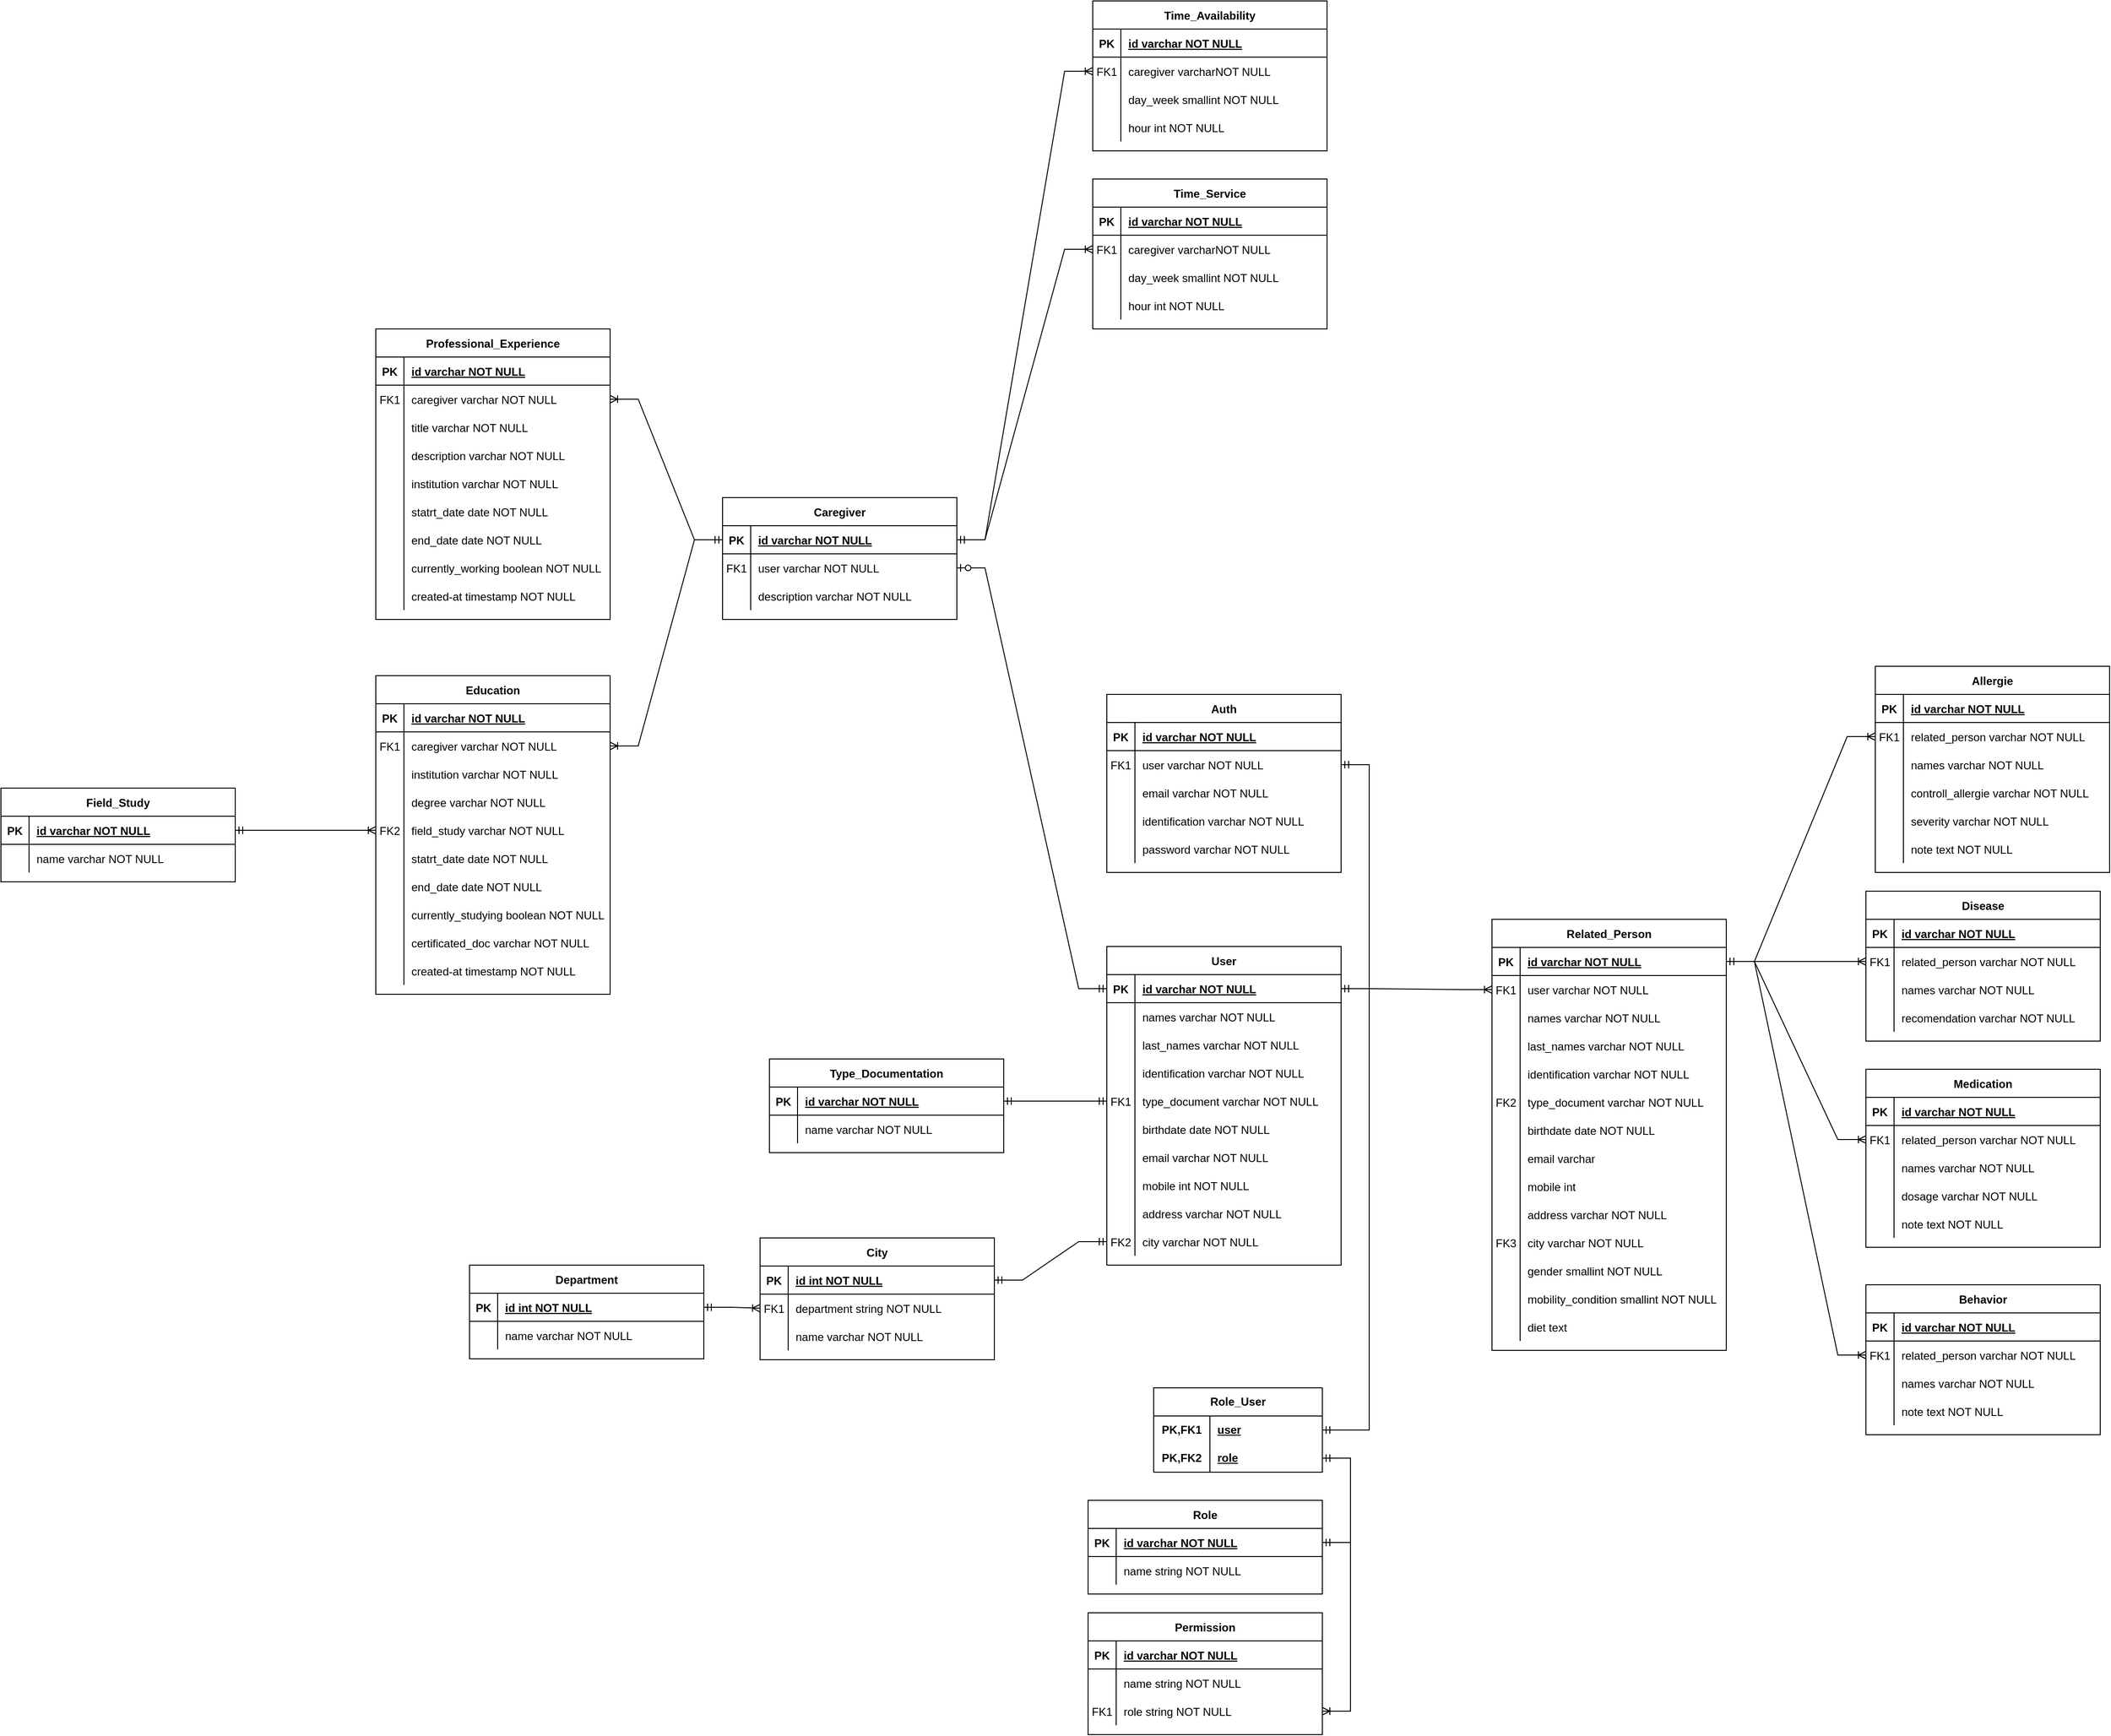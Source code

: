 <mxfile version="27.0.5">
  <diagram id="R2lEEEUBdFMjLlhIrx00" name="Page-1">
    <mxGraphModel dx="2914" dy="2194" grid="1" gridSize="10" guides="1" tooltips="1" connect="1" arrows="1" fold="1" page="1" pageScale="1" pageWidth="850" pageHeight="1100" math="0" shadow="0" extFonts="Permanent Marker^https://fonts.googleapis.com/css?family=Permanent+Marker">
      <root>
        <mxCell id="0" />
        <mxCell id="1" parent="0" />
        <mxCell id="C-vyLk0tnHw3VtMMgP7b-2" value="City" style="shape=table;startSize=30;container=1;collapsible=1;childLayout=tableLayout;fixedRows=1;rowLines=0;fontStyle=1;align=center;resizeLast=1;" parent="1" vertex="1">
          <mxGeometry x="70" y="600" width="250" height="130" as="geometry" />
        </mxCell>
        <mxCell id="C-vyLk0tnHw3VtMMgP7b-3" value="" style="shape=partialRectangle;collapsible=0;dropTarget=0;pointerEvents=0;fillColor=none;points=[[0,0.5],[1,0.5]];portConstraint=eastwest;top=0;left=0;right=0;bottom=1;" parent="C-vyLk0tnHw3VtMMgP7b-2" vertex="1">
          <mxGeometry y="30" width="250" height="30" as="geometry" />
        </mxCell>
        <mxCell id="C-vyLk0tnHw3VtMMgP7b-4" value="PK" style="shape=partialRectangle;overflow=hidden;connectable=0;fillColor=none;top=0;left=0;bottom=0;right=0;fontStyle=1;" parent="C-vyLk0tnHw3VtMMgP7b-3" vertex="1">
          <mxGeometry width="30" height="30" as="geometry">
            <mxRectangle width="30" height="30" as="alternateBounds" />
          </mxGeometry>
        </mxCell>
        <mxCell id="C-vyLk0tnHw3VtMMgP7b-5" value="id int NOT NULL " style="shape=partialRectangle;overflow=hidden;connectable=0;fillColor=none;top=0;left=0;bottom=0;right=0;align=left;spacingLeft=6;fontStyle=5;" parent="C-vyLk0tnHw3VtMMgP7b-3" vertex="1">
          <mxGeometry x="30" width="220" height="30" as="geometry">
            <mxRectangle width="220" height="30" as="alternateBounds" />
          </mxGeometry>
        </mxCell>
        <mxCell id="C-vyLk0tnHw3VtMMgP7b-6" value="" style="shape=partialRectangle;collapsible=0;dropTarget=0;pointerEvents=0;fillColor=none;points=[[0,0.5],[1,0.5]];portConstraint=eastwest;top=0;left=0;right=0;bottom=0;" parent="C-vyLk0tnHw3VtMMgP7b-2" vertex="1">
          <mxGeometry y="60" width="250" height="30" as="geometry" />
        </mxCell>
        <mxCell id="C-vyLk0tnHw3VtMMgP7b-7" value="FK1" style="shape=partialRectangle;overflow=hidden;connectable=0;fillColor=none;top=0;left=0;bottom=0;right=0;" parent="C-vyLk0tnHw3VtMMgP7b-6" vertex="1">
          <mxGeometry width="30" height="30" as="geometry">
            <mxRectangle width="30" height="30" as="alternateBounds" />
          </mxGeometry>
        </mxCell>
        <mxCell id="C-vyLk0tnHw3VtMMgP7b-8" value="department string NOT NULL" style="shape=partialRectangle;overflow=hidden;connectable=0;fillColor=none;top=0;left=0;bottom=0;right=0;align=left;spacingLeft=6;" parent="C-vyLk0tnHw3VtMMgP7b-6" vertex="1">
          <mxGeometry x="30" width="220" height="30" as="geometry">
            <mxRectangle width="220" height="30" as="alternateBounds" />
          </mxGeometry>
        </mxCell>
        <mxCell id="C-vyLk0tnHw3VtMMgP7b-9" value="" style="shape=partialRectangle;collapsible=0;dropTarget=0;pointerEvents=0;fillColor=none;points=[[0,0.5],[1,0.5]];portConstraint=eastwest;top=0;left=0;right=0;bottom=0;" parent="C-vyLk0tnHw3VtMMgP7b-2" vertex="1">
          <mxGeometry y="90" width="250" height="30" as="geometry" />
        </mxCell>
        <mxCell id="C-vyLk0tnHw3VtMMgP7b-10" value="" style="shape=partialRectangle;overflow=hidden;connectable=0;fillColor=none;top=0;left=0;bottom=0;right=0;" parent="C-vyLk0tnHw3VtMMgP7b-9" vertex="1">
          <mxGeometry width="30" height="30" as="geometry">
            <mxRectangle width="30" height="30" as="alternateBounds" />
          </mxGeometry>
        </mxCell>
        <mxCell id="C-vyLk0tnHw3VtMMgP7b-11" value="name varchar NOT NULL" style="shape=partialRectangle;overflow=hidden;connectable=0;fillColor=none;top=0;left=0;bottom=0;right=0;align=left;spacingLeft=6;" parent="C-vyLk0tnHw3VtMMgP7b-9" vertex="1">
          <mxGeometry x="30" width="220" height="30" as="geometry">
            <mxRectangle width="220" height="30" as="alternateBounds" />
          </mxGeometry>
        </mxCell>
        <mxCell id="C-vyLk0tnHw3VtMMgP7b-23" value="Department" style="shape=table;startSize=30;container=1;collapsible=1;childLayout=tableLayout;fixedRows=1;rowLines=0;fontStyle=1;align=center;resizeLast=1;" parent="1" vertex="1">
          <mxGeometry x="-240" y="629" width="250" height="100" as="geometry" />
        </mxCell>
        <mxCell id="C-vyLk0tnHw3VtMMgP7b-24" value="" style="shape=partialRectangle;collapsible=0;dropTarget=0;pointerEvents=0;fillColor=none;points=[[0,0.5],[1,0.5]];portConstraint=eastwest;top=0;left=0;right=0;bottom=1;" parent="C-vyLk0tnHw3VtMMgP7b-23" vertex="1">
          <mxGeometry y="30" width="250" height="30" as="geometry" />
        </mxCell>
        <mxCell id="C-vyLk0tnHw3VtMMgP7b-25" value="PK" style="shape=partialRectangle;overflow=hidden;connectable=0;fillColor=none;top=0;left=0;bottom=0;right=0;fontStyle=1;" parent="C-vyLk0tnHw3VtMMgP7b-24" vertex="1">
          <mxGeometry width="30" height="30" as="geometry">
            <mxRectangle width="30" height="30" as="alternateBounds" />
          </mxGeometry>
        </mxCell>
        <mxCell id="C-vyLk0tnHw3VtMMgP7b-26" value="id int NOT NULL " style="shape=partialRectangle;overflow=hidden;connectable=0;fillColor=none;top=0;left=0;bottom=0;right=0;align=left;spacingLeft=6;fontStyle=5;" parent="C-vyLk0tnHw3VtMMgP7b-24" vertex="1">
          <mxGeometry x="30" width="220" height="30" as="geometry">
            <mxRectangle width="220" height="30" as="alternateBounds" />
          </mxGeometry>
        </mxCell>
        <mxCell id="C-vyLk0tnHw3VtMMgP7b-27" value="" style="shape=partialRectangle;collapsible=0;dropTarget=0;pointerEvents=0;fillColor=none;points=[[0,0.5],[1,0.5]];portConstraint=eastwest;top=0;left=0;right=0;bottom=0;" parent="C-vyLk0tnHw3VtMMgP7b-23" vertex="1">
          <mxGeometry y="60" width="250" height="30" as="geometry" />
        </mxCell>
        <mxCell id="C-vyLk0tnHw3VtMMgP7b-28" value="" style="shape=partialRectangle;overflow=hidden;connectable=0;fillColor=none;top=0;left=0;bottom=0;right=0;" parent="C-vyLk0tnHw3VtMMgP7b-27" vertex="1">
          <mxGeometry width="30" height="30" as="geometry">
            <mxRectangle width="30" height="30" as="alternateBounds" />
          </mxGeometry>
        </mxCell>
        <mxCell id="C-vyLk0tnHw3VtMMgP7b-29" value="name varchar NOT NULL" style="shape=partialRectangle;overflow=hidden;connectable=0;fillColor=none;top=0;left=0;bottom=0;right=0;align=left;spacingLeft=6;" parent="C-vyLk0tnHw3VtMMgP7b-27" vertex="1">
          <mxGeometry x="30" width="220" height="30" as="geometry">
            <mxRectangle width="220" height="30" as="alternateBounds" />
          </mxGeometry>
        </mxCell>
        <mxCell id="NrDngcCfannDwFvtcFlz-2" value="" style="edgeStyle=entityRelationEdgeStyle;fontSize=12;html=1;endArrow=ERoneToMany;startArrow=ERmandOne;rounded=0;" parent="1" source="C-vyLk0tnHw3VtMMgP7b-24" target="C-vyLk0tnHw3VtMMgP7b-6" edge="1">
          <mxGeometry width="100" height="100" relative="1" as="geometry">
            <mxPoint x="380" y="500" as="sourcePoint" />
            <mxPoint x="480" y="400" as="targetPoint" />
          </mxGeometry>
        </mxCell>
        <mxCell id="NrDngcCfannDwFvtcFlz-3" value="User" style="shape=table;startSize=30;container=1;collapsible=1;childLayout=tableLayout;fixedRows=1;rowLines=0;fontStyle=1;align=center;resizeLast=1;" parent="1" vertex="1">
          <mxGeometry x="440" y="289" width="250" height="340" as="geometry" />
        </mxCell>
        <mxCell id="NrDngcCfannDwFvtcFlz-4" value="" style="shape=partialRectangle;collapsible=0;dropTarget=0;pointerEvents=0;fillColor=none;points=[[0,0.5],[1,0.5]];portConstraint=eastwest;top=0;left=0;right=0;bottom=1;" parent="NrDngcCfannDwFvtcFlz-3" vertex="1">
          <mxGeometry y="30" width="250" height="30" as="geometry" />
        </mxCell>
        <mxCell id="NrDngcCfannDwFvtcFlz-5" value="PK" style="shape=partialRectangle;overflow=hidden;connectable=0;fillColor=none;top=0;left=0;bottom=0;right=0;fontStyle=1;" parent="NrDngcCfannDwFvtcFlz-4" vertex="1">
          <mxGeometry width="30" height="30" as="geometry">
            <mxRectangle width="30" height="30" as="alternateBounds" />
          </mxGeometry>
        </mxCell>
        <mxCell id="NrDngcCfannDwFvtcFlz-6" value="id varchar NOT NULL " style="shape=partialRectangle;overflow=hidden;connectable=0;fillColor=none;top=0;left=0;bottom=0;right=0;align=left;spacingLeft=6;fontStyle=5;" parent="NrDngcCfannDwFvtcFlz-4" vertex="1">
          <mxGeometry x="30" width="220" height="30" as="geometry">
            <mxRectangle width="220" height="30" as="alternateBounds" />
          </mxGeometry>
        </mxCell>
        <mxCell id="NrDngcCfannDwFvtcFlz-7" value="" style="shape=partialRectangle;collapsible=0;dropTarget=0;pointerEvents=0;fillColor=none;points=[[0,0.5],[1,0.5]];portConstraint=eastwest;top=0;left=0;right=0;bottom=0;" parent="NrDngcCfannDwFvtcFlz-3" vertex="1">
          <mxGeometry y="60" width="250" height="30" as="geometry" />
        </mxCell>
        <mxCell id="NrDngcCfannDwFvtcFlz-8" value="" style="shape=partialRectangle;overflow=hidden;connectable=0;fillColor=none;top=0;left=0;bottom=0;right=0;" parent="NrDngcCfannDwFvtcFlz-7" vertex="1">
          <mxGeometry width="30" height="30" as="geometry">
            <mxRectangle width="30" height="30" as="alternateBounds" />
          </mxGeometry>
        </mxCell>
        <mxCell id="NrDngcCfannDwFvtcFlz-9" value="names varchar NOT NULL" style="shape=partialRectangle;overflow=hidden;connectable=0;fillColor=none;top=0;left=0;bottom=0;right=0;align=left;spacingLeft=6;" parent="NrDngcCfannDwFvtcFlz-7" vertex="1">
          <mxGeometry x="30" width="220" height="30" as="geometry">
            <mxRectangle width="220" height="30" as="alternateBounds" />
          </mxGeometry>
        </mxCell>
        <mxCell id="NrDngcCfannDwFvtcFlz-10" value="" style="shape=partialRectangle;collapsible=0;dropTarget=0;pointerEvents=0;fillColor=none;points=[[0,0.5],[1,0.5]];portConstraint=eastwest;top=0;left=0;right=0;bottom=0;" parent="NrDngcCfannDwFvtcFlz-3" vertex="1">
          <mxGeometry y="90" width="250" height="30" as="geometry" />
        </mxCell>
        <mxCell id="NrDngcCfannDwFvtcFlz-11" value="" style="shape=partialRectangle;overflow=hidden;connectable=0;fillColor=none;top=0;left=0;bottom=0;right=0;" parent="NrDngcCfannDwFvtcFlz-10" vertex="1">
          <mxGeometry width="30" height="30" as="geometry">
            <mxRectangle width="30" height="30" as="alternateBounds" />
          </mxGeometry>
        </mxCell>
        <mxCell id="NrDngcCfannDwFvtcFlz-12" value="last_names varchar NOT NULL" style="shape=partialRectangle;overflow=hidden;connectable=0;fillColor=none;top=0;left=0;bottom=0;right=0;align=left;spacingLeft=6;" parent="NrDngcCfannDwFvtcFlz-10" vertex="1">
          <mxGeometry x="30" width="220" height="30" as="geometry">
            <mxRectangle width="220" height="30" as="alternateBounds" />
          </mxGeometry>
        </mxCell>
        <mxCell id="NrDngcCfannDwFvtcFlz-13" value="" style="shape=partialRectangle;collapsible=0;dropTarget=0;pointerEvents=0;fillColor=none;points=[[0,0.5],[1,0.5]];portConstraint=eastwest;top=0;left=0;right=0;bottom=0;" parent="NrDngcCfannDwFvtcFlz-3" vertex="1">
          <mxGeometry y="120" width="250" height="30" as="geometry" />
        </mxCell>
        <mxCell id="NrDngcCfannDwFvtcFlz-14" value="" style="shape=partialRectangle;overflow=hidden;connectable=0;fillColor=none;top=0;left=0;bottom=0;right=0;" parent="NrDngcCfannDwFvtcFlz-13" vertex="1">
          <mxGeometry width="30" height="30" as="geometry">
            <mxRectangle width="30" height="30" as="alternateBounds" />
          </mxGeometry>
        </mxCell>
        <mxCell id="NrDngcCfannDwFvtcFlz-15" value="identification varchar NOT NULL" style="shape=partialRectangle;overflow=hidden;connectable=0;fillColor=none;top=0;left=0;bottom=0;right=0;align=left;spacingLeft=6;" parent="NrDngcCfannDwFvtcFlz-13" vertex="1">
          <mxGeometry x="30" width="220" height="30" as="geometry">
            <mxRectangle width="220" height="30" as="alternateBounds" />
          </mxGeometry>
        </mxCell>
        <mxCell id="NrDngcCfannDwFvtcFlz-16" value="" style="shape=partialRectangle;collapsible=0;dropTarget=0;pointerEvents=0;fillColor=none;points=[[0,0.5],[1,0.5]];portConstraint=eastwest;top=0;left=0;right=0;bottom=0;" parent="NrDngcCfannDwFvtcFlz-3" vertex="1">
          <mxGeometry y="150" width="250" height="30" as="geometry" />
        </mxCell>
        <mxCell id="NrDngcCfannDwFvtcFlz-17" value="FK1" style="shape=partialRectangle;overflow=hidden;connectable=0;fillColor=none;top=0;left=0;bottom=0;right=0;" parent="NrDngcCfannDwFvtcFlz-16" vertex="1">
          <mxGeometry width="30" height="30" as="geometry">
            <mxRectangle width="30" height="30" as="alternateBounds" />
          </mxGeometry>
        </mxCell>
        <mxCell id="NrDngcCfannDwFvtcFlz-18" value="type_document varchar NOT NULL" style="shape=partialRectangle;overflow=hidden;connectable=0;fillColor=none;top=0;left=0;bottom=0;right=0;align=left;spacingLeft=6;" parent="NrDngcCfannDwFvtcFlz-16" vertex="1">
          <mxGeometry x="30" width="220" height="30" as="geometry">
            <mxRectangle width="220" height="30" as="alternateBounds" />
          </mxGeometry>
        </mxCell>
        <mxCell id="NrDngcCfannDwFvtcFlz-40" value="" style="shape=partialRectangle;collapsible=0;dropTarget=0;pointerEvents=0;fillColor=none;points=[[0,0.5],[1,0.5]];portConstraint=eastwest;top=0;left=0;right=0;bottom=0;" parent="NrDngcCfannDwFvtcFlz-3" vertex="1">
          <mxGeometry y="180" width="250" height="30" as="geometry" />
        </mxCell>
        <mxCell id="NrDngcCfannDwFvtcFlz-41" value="" style="shape=partialRectangle;overflow=hidden;connectable=0;fillColor=none;top=0;left=0;bottom=0;right=0;" parent="NrDngcCfannDwFvtcFlz-40" vertex="1">
          <mxGeometry width="30" height="30" as="geometry">
            <mxRectangle width="30" height="30" as="alternateBounds" />
          </mxGeometry>
        </mxCell>
        <mxCell id="NrDngcCfannDwFvtcFlz-42" value="birthdate date NOT NULL" style="shape=partialRectangle;overflow=hidden;connectable=0;fillColor=none;top=0;left=0;bottom=0;right=0;align=left;spacingLeft=6;" parent="NrDngcCfannDwFvtcFlz-40" vertex="1">
          <mxGeometry x="30" width="220" height="30" as="geometry">
            <mxRectangle width="220" height="30" as="alternateBounds" />
          </mxGeometry>
        </mxCell>
        <mxCell id="NrDngcCfannDwFvtcFlz-19" value="" style="shape=partialRectangle;collapsible=0;dropTarget=0;pointerEvents=0;fillColor=none;points=[[0,0.5],[1,0.5]];portConstraint=eastwest;top=0;left=0;right=0;bottom=0;" parent="NrDngcCfannDwFvtcFlz-3" vertex="1">
          <mxGeometry y="210" width="250" height="30" as="geometry" />
        </mxCell>
        <mxCell id="NrDngcCfannDwFvtcFlz-20" value="" style="shape=partialRectangle;overflow=hidden;connectable=0;fillColor=none;top=0;left=0;bottom=0;right=0;" parent="NrDngcCfannDwFvtcFlz-19" vertex="1">
          <mxGeometry width="30" height="30" as="geometry">
            <mxRectangle width="30" height="30" as="alternateBounds" />
          </mxGeometry>
        </mxCell>
        <mxCell id="NrDngcCfannDwFvtcFlz-21" value="email varchar NOT NULL" style="shape=partialRectangle;overflow=hidden;connectable=0;fillColor=none;top=0;left=0;bottom=0;right=0;align=left;spacingLeft=6;" parent="NrDngcCfannDwFvtcFlz-19" vertex="1">
          <mxGeometry x="30" width="220" height="30" as="geometry">
            <mxRectangle width="220" height="30" as="alternateBounds" />
          </mxGeometry>
        </mxCell>
        <mxCell id="NrDngcCfannDwFvtcFlz-22" value="" style="shape=partialRectangle;collapsible=0;dropTarget=0;pointerEvents=0;fillColor=none;points=[[0,0.5],[1,0.5]];portConstraint=eastwest;top=0;left=0;right=0;bottom=0;" parent="NrDngcCfannDwFvtcFlz-3" vertex="1">
          <mxGeometry y="240" width="250" height="30" as="geometry" />
        </mxCell>
        <mxCell id="NrDngcCfannDwFvtcFlz-23" value="" style="shape=partialRectangle;overflow=hidden;connectable=0;fillColor=none;top=0;left=0;bottom=0;right=0;" parent="NrDngcCfannDwFvtcFlz-22" vertex="1">
          <mxGeometry width="30" height="30" as="geometry">
            <mxRectangle width="30" height="30" as="alternateBounds" />
          </mxGeometry>
        </mxCell>
        <mxCell id="NrDngcCfannDwFvtcFlz-24" value="mobile int NOT NULL" style="shape=partialRectangle;overflow=hidden;connectable=0;fillColor=none;top=0;left=0;bottom=0;right=0;align=left;spacingLeft=6;" parent="NrDngcCfannDwFvtcFlz-22" vertex="1">
          <mxGeometry x="30" width="220" height="30" as="geometry">
            <mxRectangle width="220" height="30" as="alternateBounds" />
          </mxGeometry>
        </mxCell>
        <mxCell id="NrDngcCfannDwFvtcFlz-25" value="" style="shape=partialRectangle;collapsible=0;dropTarget=0;pointerEvents=0;fillColor=none;points=[[0,0.5],[1,0.5]];portConstraint=eastwest;top=0;left=0;right=0;bottom=0;" parent="NrDngcCfannDwFvtcFlz-3" vertex="1">
          <mxGeometry y="270" width="250" height="30" as="geometry" />
        </mxCell>
        <mxCell id="NrDngcCfannDwFvtcFlz-26" value="" style="shape=partialRectangle;overflow=hidden;connectable=0;fillColor=none;top=0;left=0;bottom=0;right=0;" parent="NrDngcCfannDwFvtcFlz-25" vertex="1">
          <mxGeometry width="30" height="30" as="geometry">
            <mxRectangle width="30" height="30" as="alternateBounds" />
          </mxGeometry>
        </mxCell>
        <mxCell id="NrDngcCfannDwFvtcFlz-27" value="address varchar NOT NULL" style="shape=partialRectangle;overflow=hidden;connectable=0;fillColor=none;top=0;left=0;bottom=0;right=0;align=left;spacingLeft=6;" parent="NrDngcCfannDwFvtcFlz-25" vertex="1">
          <mxGeometry x="30" width="220" height="30" as="geometry">
            <mxRectangle width="220" height="30" as="alternateBounds" />
          </mxGeometry>
        </mxCell>
        <mxCell id="NrDngcCfannDwFvtcFlz-31" value="" style="shape=partialRectangle;collapsible=0;dropTarget=0;pointerEvents=0;fillColor=none;points=[[0,0.5],[1,0.5]];portConstraint=eastwest;top=0;left=0;right=0;bottom=0;" parent="NrDngcCfannDwFvtcFlz-3" vertex="1">
          <mxGeometry y="300" width="250" height="30" as="geometry" />
        </mxCell>
        <mxCell id="NrDngcCfannDwFvtcFlz-32" value="FK2" style="shape=partialRectangle;overflow=hidden;connectable=0;fillColor=none;top=0;left=0;bottom=0;right=0;" parent="NrDngcCfannDwFvtcFlz-31" vertex="1">
          <mxGeometry width="30" height="30" as="geometry">
            <mxRectangle width="30" height="30" as="alternateBounds" />
          </mxGeometry>
        </mxCell>
        <mxCell id="NrDngcCfannDwFvtcFlz-33" value="city varchar NOT NULL" style="shape=partialRectangle;overflow=hidden;connectable=0;fillColor=none;top=0;left=0;bottom=0;right=0;align=left;spacingLeft=6;" parent="NrDngcCfannDwFvtcFlz-31" vertex="1">
          <mxGeometry x="30" width="220" height="30" as="geometry">
            <mxRectangle width="220" height="30" as="alternateBounds" />
          </mxGeometry>
        </mxCell>
        <mxCell id="NrDngcCfannDwFvtcFlz-43" value="Type_Documentation" style="shape=table;startSize=30;container=1;collapsible=1;childLayout=tableLayout;fixedRows=1;rowLines=0;fontStyle=1;align=center;resizeLast=1;" parent="1" vertex="1">
          <mxGeometry x="80" y="409" width="250" height="100" as="geometry" />
        </mxCell>
        <mxCell id="NrDngcCfannDwFvtcFlz-44" value="" style="shape=partialRectangle;collapsible=0;dropTarget=0;pointerEvents=0;fillColor=none;points=[[0,0.5],[1,0.5]];portConstraint=eastwest;top=0;left=0;right=0;bottom=1;" parent="NrDngcCfannDwFvtcFlz-43" vertex="1">
          <mxGeometry y="30" width="250" height="30" as="geometry" />
        </mxCell>
        <mxCell id="NrDngcCfannDwFvtcFlz-45" value="PK" style="shape=partialRectangle;overflow=hidden;connectable=0;fillColor=none;top=0;left=0;bottom=0;right=0;fontStyle=1;" parent="NrDngcCfannDwFvtcFlz-44" vertex="1">
          <mxGeometry width="30" height="30" as="geometry">
            <mxRectangle width="30" height="30" as="alternateBounds" />
          </mxGeometry>
        </mxCell>
        <mxCell id="NrDngcCfannDwFvtcFlz-46" value="id varchar NOT NULL " style="shape=partialRectangle;overflow=hidden;connectable=0;fillColor=none;top=0;left=0;bottom=0;right=0;align=left;spacingLeft=6;fontStyle=5;" parent="NrDngcCfannDwFvtcFlz-44" vertex="1">
          <mxGeometry x="30" width="220" height="30" as="geometry">
            <mxRectangle width="220" height="30" as="alternateBounds" />
          </mxGeometry>
        </mxCell>
        <mxCell id="NrDngcCfannDwFvtcFlz-47" value="" style="shape=partialRectangle;collapsible=0;dropTarget=0;pointerEvents=0;fillColor=none;points=[[0,0.5],[1,0.5]];portConstraint=eastwest;top=0;left=0;right=0;bottom=0;" parent="NrDngcCfannDwFvtcFlz-43" vertex="1">
          <mxGeometry y="60" width="250" height="30" as="geometry" />
        </mxCell>
        <mxCell id="NrDngcCfannDwFvtcFlz-48" value="" style="shape=partialRectangle;overflow=hidden;connectable=0;fillColor=none;top=0;left=0;bottom=0;right=0;" parent="NrDngcCfannDwFvtcFlz-47" vertex="1">
          <mxGeometry width="30" height="30" as="geometry">
            <mxRectangle width="30" height="30" as="alternateBounds" />
          </mxGeometry>
        </mxCell>
        <mxCell id="NrDngcCfannDwFvtcFlz-49" value="name varchar NOT NULL" style="shape=partialRectangle;overflow=hidden;connectable=0;fillColor=none;top=0;left=0;bottom=0;right=0;align=left;spacingLeft=6;" parent="NrDngcCfannDwFvtcFlz-47" vertex="1">
          <mxGeometry x="30" width="220" height="30" as="geometry">
            <mxRectangle width="220" height="30" as="alternateBounds" />
          </mxGeometry>
        </mxCell>
        <mxCell id="NrDngcCfannDwFvtcFlz-50" value="Auth" style="shape=table;startSize=30;container=1;collapsible=1;childLayout=tableLayout;fixedRows=1;rowLines=0;fontStyle=1;align=center;resizeLast=1;" parent="1" vertex="1">
          <mxGeometry x="440" y="20" width="250" height="190" as="geometry" />
        </mxCell>
        <mxCell id="NrDngcCfannDwFvtcFlz-51" value="" style="shape=partialRectangle;collapsible=0;dropTarget=0;pointerEvents=0;fillColor=none;points=[[0,0.5],[1,0.5]];portConstraint=eastwest;top=0;left=0;right=0;bottom=1;" parent="NrDngcCfannDwFvtcFlz-50" vertex="1">
          <mxGeometry y="30" width="250" height="30" as="geometry" />
        </mxCell>
        <mxCell id="NrDngcCfannDwFvtcFlz-52" value="PK" style="shape=partialRectangle;overflow=hidden;connectable=0;fillColor=none;top=0;left=0;bottom=0;right=0;fontStyle=1;" parent="NrDngcCfannDwFvtcFlz-51" vertex="1">
          <mxGeometry width="30" height="30" as="geometry">
            <mxRectangle width="30" height="30" as="alternateBounds" />
          </mxGeometry>
        </mxCell>
        <mxCell id="NrDngcCfannDwFvtcFlz-53" value="id varchar NOT NULL " style="shape=partialRectangle;overflow=hidden;connectable=0;fillColor=none;top=0;left=0;bottom=0;right=0;align=left;spacingLeft=6;fontStyle=5;" parent="NrDngcCfannDwFvtcFlz-51" vertex="1">
          <mxGeometry x="30" width="220" height="30" as="geometry">
            <mxRectangle width="220" height="30" as="alternateBounds" />
          </mxGeometry>
        </mxCell>
        <mxCell id="NrDngcCfannDwFvtcFlz-54" value="" style="shape=partialRectangle;collapsible=0;dropTarget=0;pointerEvents=0;fillColor=none;points=[[0,0.5],[1,0.5]];portConstraint=eastwest;top=0;left=0;right=0;bottom=0;" parent="NrDngcCfannDwFvtcFlz-50" vertex="1">
          <mxGeometry y="60" width="250" height="30" as="geometry" />
        </mxCell>
        <mxCell id="NrDngcCfannDwFvtcFlz-55" value="FK1" style="shape=partialRectangle;overflow=hidden;connectable=0;fillColor=none;top=0;left=0;bottom=0;right=0;" parent="NrDngcCfannDwFvtcFlz-54" vertex="1">
          <mxGeometry width="30" height="30" as="geometry">
            <mxRectangle width="30" height="30" as="alternateBounds" />
          </mxGeometry>
        </mxCell>
        <mxCell id="NrDngcCfannDwFvtcFlz-56" value="user varchar NOT NULL" style="shape=partialRectangle;overflow=hidden;connectable=0;fillColor=none;top=0;left=0;bottom=0;right=0;align=left;spacingLeft=6;" parent="NrDngcCfannDwFvtcFlz-54" vertex="1">
          <mxGeometry x="30" width="220" height="30" as="geometry">
            <mxRectangle width="220" height="30" as="alternateBounds" />
          </mxGeometry>
        </mxCell>
        <mxCell id="NrDngcCfannDwFvtcFlz-81" value="" style="shape=partialRectangle;collapsible=0;dropTarget=0;pointerEvents=0;fillColor=none;points=[[0,0.5],[1,0.5]];portConstraint=eastwest;top=0;left=0;right=0;bottom=0;" parent="NrDngcCfannDwFvtcFlz-50" vertex="1">
          <mxGeometry y="90" width="250" height="30" as="geometry" />
        </mxCell>
        <mxCell id="NrDngcCfannDwFvtcFlz-82" value="" style="shape=partialRectangle;overflow=hidden;connectable=0;fillColor=none;top=0;left=0;bottom=0;right=0;" parent="NrDngcCfannDwFvtcFlz-81" vertex="1">
          <mxGeometry width="30" height="30" as="geometry">
            <mxRectangle width="30" height="30" as="alternateBounds" />
          </mxGeometry>
        </mxCell>
        <mxCell id="NrDngcCfannDwFvtcFlz-83" value="email varchar NOT NULL" style="shape=partialRectangle;overflow=hidden;connectable=0;fillColor=none;top=0;left=0;bottom=0;right=0;align=left;spacingLeft=6;" parent="NrDngcCfannDwFvtcFlz-81" vertex="1">
          <mxGeometry x="30" width="220" height="30" as="geometry">
            <mxRectangle width="220" height="30" as="alternateBounds" />
          </mxGeometry>
        </mxCell>
        <mxCell id="NrDngcCfannDwFvtcFlz-84" value="" style="shape=partialRectangle;collapsible=0;dropTarget=0;pointerEvents=0;fillColor=none;points=[[0,0.5],[1,0.5]];portConstraint=eastwest;top=0;left=0;right=0;bottom=0;" parent="NrDngcCfannDwFvtcFlz-50" vertex="1">
          <mxGeometry y="120" width="250" height="30" as="geometry" />
        </mxCell>
        <mxCell id="NrDngcCfannDwFvtcFlz-85" value="" style="shape=partialRectangle;overflow=hidden;connectable=0;fillColor=none;top=0;left=0;bottom=0;right=0;" parent="NrDngcCfannDwFvtcFlz-84" vertex="1">
          <mxGeometry width="30" height="30" as="geometry">
            <mxRectangle width="30" height="30" as="alternateBounds" />
          </mxGeometry>
        </mxCell>
        <mxCell id="NrDngcCfannDwFvtcFlz-86" value="identification varchar NOT NULL" style="shape=partialRectangle;overflow=hidden;connectable=0;fillColor=none;top=0;left=0;bottom=0;right=0;align=left;spacingLeft=6;" parent="NrDngcCfannDwFvtcFlz-84" vertex="1">
          <mxGeometry x="30" width="220" height="30" as="geometry">
            <mxRectangle width="220" height="30" as="alternateBounds" />
          </mxGeometry>
        </mxCell>
        <mxCell id="NrDngcCfannDwFvtcFlz-87" value="" style="shape=partialRectangle;collapsible=0;dropTarget=0;pointerEvents=0;fillColor=none;points=[[0,0.5],[1,0.5]];portConstraint=eastwest;top=0;left=0;right=0;bottom=0;" parent="NrDngcCfannDwFvtcFlz-50" vertex="1">
          <mxGeometry y="150" width="250" height="30" as="geometry" />
        </mxCell>
        <mxCell id="NrDngcCfannDwFvtcFlz-88" value="" style="shape=partialRectangle;overflow=hidden;connectable=0;fillColor=none;top=0;left=0;bottom=0;right=0;" parent="NrDngcCfannDwFvtcFlz-87" vertex="1">
          <mxGeometry width="30" height="30" as="geometry">
            <mxRectangle width="30" height="30" as="alternateBounds" />
          </mxGeometry>
        </mxCell>
        <mxCell id="NrDngcCfannDwFvtcFlz-89" value="password varchar NOT NULL" style="shape=partialRectangle;overflow=hidden;connectable=0;fillColor=none;top=0;left=0;bottom=0;right=0;align=left;spacingLeft=6;" parent="NrDngcCfannDwFvtcFlz-87" vertex="1">
          <mxGeometry x="30" width="220" height="30" as="geometry">
            <mxRectangle width="220" height="30" as="alternateBounds" />
          </mxGeometry>
        </mxCell>
        <mxCell id="NrDngcCfannDwFvtcFlz-90" value="" style="edgeStyle=entityRelationEdgeStyle;fontSize=12;html=1;endArrow=ERmandOne;startArrow=ERmandOne;rounded=0;" parent="1" source="NrDngcCfannDwFvtcFlz-54" target="NrDngcCfannDwFvtcFlz-4" edge="1">
          <mxGeometry width="100" height="100" relative="1" as="geometry">
            <mxPoint x="380" y="500" as="sourcePoint" />
            <mxPoint x="480" y="400" as="targetPoint" />
          </mxGeometry>
        </mxCell>
        <mxCell id="NrDngcCfannDwFvtcFlz-91" value="" style="edgeStyle=entityRelationEdgeStyle;fontSize=12;html=1;endArrow=ERmandOne;startArrow=ERmandOne;rounded=0;" parent="1" source="NrDngcCfannDwFvtcFlz-16" target="NrDngcCfannDwFvtcFlz-44" edge="1">
          <mxGeometry width="100" height="100" relative="1" as="geometry">
            <mxPoint x="550" y="771" as="sourcePoint" />
            <mxPoint x="370" y="770" as="targetPoint" />
            <Array as="points">
              <mxPoint x="350" y="500" />
            </Array>
          </mxGeometry>
        </mxCell>
        <mxCell id="NrDngcCfannDwFvtcFlz-92" value="" style="edgeStyle=entityRelationEdgeStyle;fontSize=12;html=1;endArrow=ERmandOne;startArrow=ERmandOne;rounded=0;" parent="1" source="C-vyLk0tnHw3VtMMgP7b-3" target="NrDngcCfannDwFvtcFlz-31" edge="1">
          <mxGeometry width="100" height="100" relative="1" as="geometry">
            <mxPoint x="200" y="520" as="sourcePoint" />
            <mxPoint x="380" y="591" as="targetPoint" />
            <Array as="points">
              <mxPoint x="-140" y="566" />
            </Array>
          </mxGeometry>
        </mxCell>
        <mxCell id="NrDngcCfannDwFvtcFlz-93" value="Related_Person" style="shape=table;startSize=30;container=1;collapsible=1;childLayout=tableLayout;fixedRows=1;rowLines=0;fontStyle=1;align=center;resizeLast=1;" parent="1" vertex="1">
          <mxGeometry x="851" y="260" width="250" height="460" as="geometry" />
        </mxCell>
        <mxCell id="NrDngcCfannDwFvtcFlz-94" value="" style="shape=partialRectangle;collapsible=0;dropTarget=0;pointerEvents=0;fillColor=none;points=[[0,0.5],[1,0.5]];portConstraint=eastwest;top=0;left=0;right=0;bottom=1;" parent="NrDngcCfannDwFvtcFlz-93" vertex="1">
          <mxGeometry y="30" width="250" height="30" as="geometry" />
        </mxCell>
        <mxCell id="NrDngcCfannDwFvtcFlz-95" value="PK" style="shape=partialRectangle;overflow=hidden;connectable=0;fillColor=none;top=0;left=0;bottom=0;right=0;fontStyle=1;" parent="NrDngcCfannDwFvtcFlz-94" vertex="1">
          <mxGeometry width="30" height="30" as="geometry">
            <mxRectangle width="30" height="30" as="alternateBounds" />
          </mxGeometry>
        </mxCell>
        <mxCell id="NrDngcCfannDwFvtcFlz-96" value="id varchar NOT NULL " style="shape=partialRectangle;overflow=hidden;connectable=0;fillColor=none;top=0;left=0;bottom=0;right=0;align=left;spacingLeft=6;fontStyle=5;" parent="NrDngcCfannDwFvtcFlz-94" vertex="1">
          <mxGeometry x="30" width="220" height="30" as="geometry">
            <mxRectangle width="220" height="30" as="alternateBounds" />
          </mxGeometry>
        </mxCell>
        <mxCell id="NrDngcCfannDwFvtcFlz-161" value="" style="shape=partialRectangle;collapsible=0;dropTarget=0;pointerEvents=0;fillColor=none;points=[[0,0.5],[1,0.5]];portConstraint=eastwest;top=0;left=0;right=0;bottom=0;" parent="NrDngcCfannDwFvtcFlz-93" vertex="1">
          <mxGeometry y="60" width="250" height="30" as="geometry" />
        </mxCell>
        <mxCell id="NrDngcCfannDwFvtcFlz-162" value="FK1" style="shape=partialRectangle;overflow=hidden;connectable=0;fillColor=none;top=0;left=0;bottom=0;right=0;" parent="NrDngcCfannDwFvtcFlz-161" vertex="1">
          <mxGeometry width="30" height="30" as="geometry">
            <mxRectangle width="30" height="30" as="alternateBounds" />
          </mxGeometry>
        </mxCell>
        <mxCell id="NrDngcCfannDwFvtcFlz-163" value="user varchar NOT NULL" style="shape=partialRectangle;overflow=hidden;connectable=0;fillColor=none;top=0;left=0;bottom=0;right=0;align=left;spacingLeft=6;" parent="NrDngcCfannDwFvtcFlz-161" vertex="1">
          <mxGeometry x="30" width="220" height="30" as="geometry">
            <mxRectangle width="220" height="30" as="alternateBounds" />
          </mxGeometry>
        </mxCell>
        <mxCell id="NrDngcCfannDwFvtcFlz-97" value="" style="shape=partialRectangle;collapsible=0;dropTarget=0;pointerEvents=0;fillColor=none;points=[[0,0.5],[1,0.5]];portConstraint=eastwest;top=0;left=0;right=0;bottom=0;" parent="NrDngcCfannDwFvtcFlz-93" vertex="1">
          <mxGeometry y="90" width="250" height="30" as="geometry" />
        </mxCell>
        <mxCell id="NrDngcCfannDwFvtcFlz-98" value="" style="shape=partialRectangle;overflow=hidden;connectable=0;fillColor=none;top=0;left=0;bottom=0;right=0;" parent="NrDngcCfannDwFvtcFlz-97" vertex="1">
          <mxGeometry width="30" height="30" as="geometry">
            <mxRectangle width="30" height="30" as="alternateBounds" />
          </mxGeometry>
        </mxCell>
        <mxCell id="NrDngcCfannDwFvtcFlz-99" value="names varchar NOT NULL" style="shape=partialRectangle;overflow=hidden;connectable=0;fillColor=none;top=0;left=0;bottom=0;right=0;align=left;spacingLeft=6;" parent="NrDngcCfannDwFvtcFlz-97" vertex="1">
          <mxGeometry x="30" width="220" height="30" as="geometry">
            <mxRectangle width="220" height="30" as="alternateBounds" />
          </mxGeometry>
        </mxCell>
        <mxCell id="NrDngcCfannDwFvtcFlz-100" value="" style="shape=partialRectangle;collapsible=0;dropTarget=0;pointerEvents=0;fillColor=none;points=[[0,0.5],[1,0.5]];portConstraint=eastwest;top=0;left=0;right=0;bottom=0;" parent="NrDngcCfannDwFvtcFlz-93" vertex="1">
          <mxGeometry y="120" width="250" height="30" as="geometry" />
        </mxCell>
        <mxCell id="NrDngcCfannDwFvtcFlz-101" value="" style="shape=partialRectangle;overflow=hidden;connectable=0;fillColor=none;top=0;left=0;bottom=0;right=0;" parent="NrDngcCfannDwFvtcFlz-100" vertex="1">
          <mxGeometry width="30" height="30" as="geometry">
            <mxRectangle width="30" height="30" as="alternateBounds" />
          </mxGeometry>
        </mxCell>
        <mxCell id="NrDngcCfannDwFvtcFlz-102" value="last_names varchar NOT NULL" style="shape=partialRectangle;overflow=hidden;connectable=0;fillColor=none;top=0;left=0;bottom=0;right=0;align=left;spacingLeft=6;" parent="NrDngcCfannDwFvtcFlz-100" vertex="1">
          <mxGeometry x="30" width="220" height="30" as="geometry">
            <mxRectangle width="220" height="30" as="alternateBounds" />
          </mxGeometry>
        </mxCell>
        <mxCell id="NrDngcCfannDwFvtcFlz-103" value="" style="shape=partialRectangle;collapsible=0;dropTarget=0;pointerEvents=0;fillColor=none;points=[[0,0.5],[1,0.5]];portConstraint=eastwest;top=0;left=0;right=0;bottom=0;" parent="NrDngcCfannDwFvtcFlz-93" vertex="1">
          <mxGeometry y="150" width="250" height="30" as="geometry" />
        </mxCell>
        <mxCell id="NrDngcCfannDwFvtcFlz-104" value="" style="shape=partialRectangle;overflow=hidden;connectable=0;fillColor=none;top=0;left=0;bottom=0;right=0;" parent="NrDngcCfannDwFvtcFlz-103" vertex="1">
          <mxGeometry width="30" height="30" as="geometry">
            <mxRectangle width="30" height="30" as="alternateBounds" />
          </mxGeometry>
        </mxCell>
        <mxCell id="NrDngcCfannDwFvtcFlz-105" value="identification varchar NOT NULL" style="shape=partialRectangle;overflow=hidden;connectable=0;fillColor=none;top=0;left=0;bottom=0;right=0;align=left;spacingLeft=6;" parent="NrDngcCfannDwFvtcFlz-103" vertex="1">
          <mxGeometry x="30" width="220" height="30" as="geometry">
            <mxRectangle width="220" height="30" as="alternateBounds" />
          </mxGeometry>
        </mxCell>
        <mxCell id="NrDngcCfannDwFvtcFlz-106" value="" style="shape=partialRectangle;collapsible=0;dropTarget=0;pointerEvents=0;fillColor=none;points=[[0,0.5],[1,0.5]];portConstraint=eastwest;top=0;left=0;right=0;bottom=0;" parent="NrDngcCfannDwFvtcFlz-93" vertex="1">
          <mxGeometry y="180" width="250" height="30" as="geometry" />
        </mxCell>
        <mxCell id="NrDngcCfannDwFvtcFlz-107" value="FK2" style="shape=partialRectangle;overflow=hidden;connectable=0;fillColor=none;top=0;left=0;bottom=0;right=0;" parent="NrDngcCfannDwFvtcFlz-106" vertex="1">
          <mxGeometry width="30" height="30" as="geometry">
            <mxRectangle width="30" height="30" as="alternateBounds" />
          </mxGeometry>
        </mxCell>
        <mxCell id="NrDngcCfannDwFvtcFlz-108" value="type_document varchar NOT NULL" style="shape=partialRectangle;overflow=hidden;connectable=0;fillColor=none;top=0;left=0;bottom=0;right=0;align=left;spacingLeft=6;" parent="NrDngcCfannDwFvtcFlz-106" vertex="1">
          <mxGeometry x="30" width="220" height="30" as="geometry">
            <mxRectangle width="220" height="30" as="alternateBounds" />
          </mxGeometry>
        </mxCell>
        <mxCell id="NrDngcCfannDwFvtcFlz-109" value="" style="shape=partialRectangle;collapsible=0;dropTarget=0;pointerEvents=0;fillColor=none;points=[[0,0.5],[1,0.5]];portConstraint=eastwest;top=0;left=0;right=0;bottom=0;" parent="NrDngcCfannDwFvtcFlz-93" vertex="1">
          <mxGeometry y="210" width="250" height="30" as="geometry" />
        </mxCell>
        <mxCell id="NrDngcCfannDwFvtcFlz-110" value="" style="shape=partialRectangle;overflow=hidden;connectable=0;fillColor=none;top=0;left=0;bottom=0;right=0;" parent="NrDngcCfannDwFvtcFlz-109" vertex="1">
          <mxGeometry width="30" height="30" as="geometry">
            <mxRectangle width="30" height="30" as="alternateBounds" />
          </mxGeometry>
        </mxCell>
        <mxCell id="NrDngcCfannDwFvtcFlz-111" value="birthdate date NOT NULL" style="shape=partialRectangle;overflow=hidden;connectable=0;fillColor=none;top=0;left=0;bottom=0;right=0;align=left;spacingLeft=6;" parent="NrDngcCfannDwFvtcFlz-109" vertex="1">
          <mxGeometry x="30" width="220" height="30" as="geometry">
            <mxRectangle width="220" height="30" as="alternateBounds" />
          </mxGeometry>
        </mxCell>
        <mxCell id="NrDngcCfannDwFvtcFlz-112" value="" style="shape=partialRectangle;collapsible=0;dropTarget=0;pointerEvents=0;fillColor=none;points=[[0,0.5],[1,0.5]];portConstraint=eastwest;top=0;left=0;right=0;bottom=0;" parent="NrDngcCfannDwFvtcFlz-93" vertex="1">
          <mxGeometry y="240" width="250" height="30" as="geometry" />
        </mxCell>
        <mxCell id="NrDngcCfannDwFvtcFlz-113" value="" style="shape=partialRectangle;overflow=hidden;connectable=0;fillColor=none;top=0;left=0;bottom=0;right=0;" parent="NrDngcCfannDwFvtcFlz-112" vertex="1">
          <mxGeometry width="30" height="30" as="geometry">
            <mxRectangle width="30" height="30" as="alternateBounds" />
          </mxGeometry>
        </mxCell>
        <mxCell id="NrDngcCfannDwFvtcFlz-114" value="email varchar" style="shape=partialRectangle;overflow=hidden;connectable=0;fillColor=none;top=0;left=0;bottom=0;right=0;align=left;spacingLeft=6;" parent="NrDngcCfannDwFvtcFlz-112" vertex="1">
          <mxGeometry x="30" width="220" height="30" as="geometry">
            <mxRectangle width="220" height="30" as="alternateBounds" />
          </mxGeometry>
        </mxCell>
        <mxCell id="NrDngcCfannDwFvtcFlz-115" value="" style="shape=partialRectangle;collapsible=0;dropTarget=0;pointerEvents=0;fillColor=none;points=[[0,0.5],[1,0.5]];portConstraint=eastwest;top=0;left=0;right=0;bottom=0;" parent="NrDngcCfannDwFvtcFlz-93" vertex="1">
          <mxGeometry y="270" width="250" height="30" as="geometry" />
        </mxCell>
        <mxCell id="NrDngcCfannDwFvtcFlz-116" value="" style="shape=partialRectangle;overflow=hidden;connectable=0;fillColor=none;top=0;left=0;bottom=0;right=0;" parent="NrDngcCfannDwFvtcFlz-115" vertex="1">
          <mxGeometry width="30" height="30" as="geometry">
            <mxRectangle width="30" height="30" as="alternateBounds" />
          </mxGeometry>
        </mxCell>
        <mxCell id="NrDngcCfannDwFvtcFlz-117" value="mobile int" style="shape=partialRectangle;overflow=hidden;connectable=0;fillColor=none;top=0;left=0;bottom=0;right=0;align=left;spacingLeft=6;" parent="NrDngcCfannDwFvtcFlz-115" vertex="1">
          <mxGeometry x="30" width="220" height="30" as="geometry">
            <mxRectangle width="220" height="30" as="alternateBounds" />
          </mxGeometry>
        </mxCell>
        <mxCell id="NrDngcCfannDwFvtcFlz-118" value="" style="shape=partialRectangle;collapsible=0;dropTarget=0;pointerEvents=0;fillColor=none;points=[[0,0.5],[1,0.5]];portConstraint=eastwest;top=0;left=0;right=0;bottom=0;" parent="NrDngcCfannDwFvtcFlz-93" vertex="1">
          <mxGeometry y="300" width="250" height="30" as="geometry" />
        </mxCell>
        <mxCell id="NrDngcCfannDwFvtcFlz-119" value="" style="shape=partialRectangle;overflow=hidden;connectable=0;fillColor=none;top=0;left=0;bottom=0;right=0;" parent="NrDngcCfannDwFvtcFlz-118" vertex="1">
          <mxGeometry width="30" height="30" as="geometry">
            <mxRectangle width="30" height="30" as="alternateBounds" />
          </mxGeometry>
        </mxCell>
        <mxCell id="NrDngcCfannDwFvtcFlz-120" value="address varchar NOT NULL" style="shape=partialRectangle;overflow=hidden;connectable=0;fillColor=none;top=0;left=0;bottom=0;right=0;align=left;spacingLeft=6;" parent="NrDngcCfannDwFvtcFlz-118" vertex="1">
          <mxGeometry x="30" width="220" height="30" as="geometry">
            <mxRectangle width="220" height="30" as="alternateBounds" />
          </mxGeometry>
        </mxCell>
        <mxCell id="NrDngcCfannDwFvtcFlz-121" value="" style="shape=partialRectangle;collapsible=0;dropTarget=0;pointerEvents=0;fillColor=none;points=[[0,0.5],[1,0.5]];portConstraint=eastwest;top=0;left=0;right=0;bottom=0;" parent="NrDngcCfannDwFvtcFlz-93" vertex="1">
          <mxGeometry y="330" width="250" height="30" as="geometry" />
        </mxCell>
        <mxCell id="NrDngcCfannDwFvtcFlz-122" value="FK3" style="shape=partialRectangle;overflow=hidden;connectable=0;fillColor=none;top=0;left=0;bottom=0;right=0;" parent="NrDngcCfannDwFvtcFlz-121" vertex="1">
          <mxGeometry width="30" height="30" as="geometry">
            <mxRectangle width="30" height="30" as="alternateBounds" />
          </mxGeometry>
        </mxCell>
        <mxCell id="NrDngcCfannDwFvtcFlz-123" value="city varchar NOT NULL" style="shape=partialRectangle;overflow=hidden;connectable=0;fillColor=none;top=0;left=0;bottom=0;right=0;align=left;spacingLeft=6;" parent="NrDngcCfannDwFvtcFlz-121" vertex="1">
          <mxGeometry x="30" width="220" height="30" as="geometry">
            <mxRectangle width="220" height="30" as="alternateBounds" />
          </mxGeometry>
        </mxCell>
        <mxCell id="CWu1YBKGoo46e3zlQE5y-223" value="" style="shape=partialRectangle;collapsible=0;dropTarget=0;pointerEvents=0;fillColor=none;points=[[0,0.5],[1,0.5]];portConstraint=eastwest;top=0;left=0;right=0;bottom=0;" parent="NrDngcCfannDwFvtcFlz-93" vertex="1">
          <mxGeometry y="360" width="250" height="30" as="geometry" />
        </mxCell>
        <mxCell id="CWu1YBKGoo46e3zlQE5y-224" value="" style="shape=partialRectangle;overflow=hidden;connectable=0;fillColor=none;top=0;left=0;bottom=0;right=0;" parent="CWu1YBKGoo46e3zlQE5y-223" vertex="1">
          <mxGeometry width="30" height="30" as="geometry">
            <mxRectangle width="30" height="30" as="alternateBounds" />
          </mxGeometry>
        </mxCell>
        <mxCell id="CWu1YBKGoo46e3zlQE5y-225" value="gender smallint NOT NULL" style="shape=partialRectangle;overflow=hidden;connectable=0;fillColor=none;top=0;left=0;bottom=0;right=0;align=left;spacingLeft=6;" parent="CWu1YBKGoo46e3zlQE5y-223" vertex="1">
          <mxGeometry x="30" width="220" height="30" as="geometry">
            <mxRectangle width="220" height="30" as="alternateBounds" />
          </mxGeometry>
        </mxCell>
        <mxCell id="CWu1YBKGoo46e3zlQE5y-262" value="" style="shape=partialRectangle;collapsible=0;dropTarget=0;pointerEvents=0;fillColor=none;points=[[0,0.5],[1,0.5]];portConstraint=eastwest;top=0;left=0;right=0;bottom=0;" parent="NrDngcCfannDwFvtcFlz-93" vertex="1">
          <mxGeometry y="390" width="250" height="30" as="geometry" />
        </mxCell>
        <mxCell id="CWu1YBKGoo46e3zlQE5y-263" value="" style="shape=partialRectangle;overflow=hidden;connectable=0;fillColor=none;top=0;left=0;bottom=0;right=0;" parent="CWu1YBKGoo46e3zlQE5y-262" vertex="1">
          <mxGeometry width="30" height="30" as="geometry">
            <mxRectangle width="30" height="30" as="alternateBounds" />
          </mxGeometry>
        </mxCell>
        <mxCell id="CWu1YBKGoo46e3zlQE5y-264" value="mobility_condition smallint NOT NULL" style="shape=partialRectangle;overflow=hidden;connectable=0;fillColor=none;top=0;left=0;bottom=0;right=0;align=left;spacingLeft=6;" parent="CWu1YBKGoo46e3zlQE5y-262" vertex="1">
          <mxGeometry x="30" width="220" height="30" as="geometry">
            <mxRectangle width="220" height="30" as="alternateBounds" />
          </mxGeometry>
        </mxCell>
        <mxCell id="CWu1YBKGoo46e3zlQE5y-282" value="" style="shape=partialRectangle;collapsible=0;dropTarget=0;pointerEvents=0;fillColor=none;points=[[0,0.5],[1,0.5]];portConstraint=eastwest;top=0;left=0;right=0;bottom=0;" parent="NrDngcCfannDwFvtcFlz-93" vertex="1">
          <mxGeometry y="420" width="250" height="30" as="geometry" />
        </mxCell>
        <mxCell id="CWu1YBKGoo46e3zlQE5y-283" value="" style="shape=partialRectangle;overflow=hidden;connectable=0;fillColor=none;top=0;left=0;bottom=0;right=0;" parent="CWu1YBKGoo46e3zlQE5y-282" vertex="1">
          <mxGeometry width="30" height="30" as="geometry">
            <mxRectangle width="30" height="30" as="alternateBounds" />
          </mxGeometry>
        </mxCell>
        <mxCell id="CWu1YBKGoo46e3zlQE5y-284" value="diet text " style="shape=partialRectangle;overflow=hidden;connectable=0;fillColor=none;top=0;left=0;bottom=0;right=0;align=left;spacingLeft=6;" parent="CWu1YBKGoo46e3zlQE5y-282" vertex="1">
          <mxGeometry x="30" width="220" height="30" as="geometry">
            <mxRectangle width="220" height="30" as="alternateBounds" />
          </mxGeometry>
        </mxCell>
        <mxCell id="NrDngcCfannDwFvtcFlz-164" value="" style="edgeStyle=entityRelationEdgeStyle;fontSize=12;html=1;endArrow=ERoneToMany;startArrow=ERmandOne;rounded=0;" parent="1" source="NrDngcCfannDwFvtcFlz-4" target="NrDngcCfannDwFvtcFlz-161" edge="1">
          <mxGeometry width="100" height="100" relative="1" as="geometry">
            <mxPoint x="640" y="770" as="sourcePoint" />
            <mxPoint x="700" y="770" as="targetPoint" />
          </mxGeometry>
        </mxCell>
        <mxCell id="NrDngcCfannDwFvtcFlz-196" value="Role" style="shape=table;startSize=30;container=1;collapsible=1;childLayout=tableLayout;fixedRows=1;rowLines=0;fontStyle=1;align=center;resizeLast=1;" parent="1" vertex="1">
          <mxGeometry x="420" y="880" width="250" height="100" as="geometry" />
        </mxCell>
        <mxCell id="NrDngcCfannDwFvtcFlz-197" value="" style="shape=partialRectangle;collapsible=0;dropTarget=0;pointerEvents=0;fillColor=none;points=[[0,0.5],[1,0.5]];portConstraint=eastwest;top=0;left=0;right=0;bottom=1;" parent="NrDngcCfannDwFvtcFlz-196" vertex="1">
          <mxGeometry y="30" width="250" height="30" as="geometry" />
        </mxCell>
        <mxCell id="NrDngcCfannDwFvtcFlz-198" value="PK" style="shape=partialRectangle;overflow=hidden;connectable=0;fillColor=none;top=0;left=0;bottom=0;right=0;fontStyle=1;" parent="NrDngcCfannDwFvtcFlz-197" vertex="1">
          <mxGeometry width="30" height="30" as="geometry">
            <mxRectangle width="30" height="30" as="alternateBounds" />
          </mxGeometry>
        </mxCell>
        <mxCell id="NrDngcCfannDwFvtcFlz-199" value="id varchar NOT NULL " style="shape=partialRectangle;overflow=hidden;connectable=0;fillColor=none;top=0;left=0;bottom=0;right=0;align=left;spacingLeft=6;fontStyle=5;" parent="NrDngcCfannDwFvtcFlz-197" vertex="1">
          <mxGeometry x="30" width="220" height="30" as="geometry">
            <mxRectangle width="220" height="30" as="alternateBounds" />
          </mxGeometry>
        </mxCell>
        <mxCell id="NrDngcCfannDwFvtcFlz-200" value="" style="shape=partialRectangle;collapsible=0;dropTarget=0;pointerEvents=0;fillColor=none;points=[[0,0.5],[1,0.5]];portConstraint=eastwest;top=0;left=0;right=0;bottom=0;" parent="NrDngcCfannDwFvtcFlz-196" vertex="1">
          <mxGeometry y="60" width="250" height="30" as="geometry" />
        </mxCell>
        <mxCell id="NrDngcCfannDwFvtcFlz-201" value="" style="shape=partialRectangle;overflow=hidden;connectable=0;fillColor=none;top=0;left=0;bottom=0;right=0;" parent="NrDngcCfannDwFvtcFlz-200" vertex="1">
          <mxGeometry width="30" height="30" as="geometry">
            <mxRectangle width="30" height="30" as="alternateBounds" />
          </mxGeometry>
        </mxCell>
        <mxCell id="NrDngcCfannDwFvtcFlz-202" value="name string NOT NULL" style="shape=partialRectangle;overflow=hidden;connectable=0;fillColor=none;top=0;left=0;bottom=0;right=0;align=left;spacingLeft=6;" parent="NrDngcCfannDwFvtcFlz-200" vertex="1">
          <mxGeometry x="30" width="220" height="30" as="geometry">
            <mxRectangle width="220" height="30" as="alternateBounds" />
          </mxGeometry>
        </mxCell>
        <mxCell id="NrDngcCfannDwFvtcFlz-206" value="Permission" style="shape=table;startSize=30;container=1;collapsible=1;childLayout=tableLayout;fixedRows=1;rowLines=0;fontStyle=1;align=center;resizeLast=1;" parent="1" vertex="1">
          <mxGeometry x="420" y="1000" width="250" height="130" as="geometry" />
        </mxCell>
        <mxCell id="NrDngcCfannDwFvtcFlz-207" value="" style="shape=partialRectangle;collapsible=0;dropTarget=0;pointerEvents=0;fillColor=none;points=[[0,0.5],[1,0.5]];portConstraint=eastwest;top=0;left=0;right=0;bottom=1;" parent="NrDngcCfannDwFvtcFlz-206" vertex="1">
          <mxGeometry y="30" width="250" height="30" as="geometry" />
        </mxCell>
        <mxCell id="NrDngcCfannDwFvtcFlz-208" value="PK" style="shape=partialRectangle;overflow=hidden;connectable=0;fillColor=none;top=0;left=0;bottom=0;right=0;fontStyle=1;" parent="NrDngcCfannDwFvtcFlz-207" vertex="1">
          <mxGeometry width="30" height="30" as="geometry">
            <mxRectangle width="30" height="30" as="alternateBounds" />
          </mxGeometry>
        </mxCell>
        <mxCell id="NrDngcCfannDwFvtcFlz-209" value="id varchar NOT NULL " style="shape=partialRectangle;overflow=hidden;connectable=0;fillColor=none;top=0;left=0;bottom=0;right=0;align=left;spacingLeft=6;fontStyle=5;" parent="NrDngcCfannDwFvtcFlz-207" vertex="1">
          <mxGeometry x="30" width="220" height="30" as="geometry">
            <mxRectangle width="220" height="30" as="alternateBounds" />
          </mxGeometry>
        </mxCell>
        <mxCell id="NrDngcCfannDwFvtcFlz-210" value="" style="shape=partialRectangle;collapsible=0;dropTarget=0;pointerEvents=0;fillColor=none;points=[[0,0.5],[1,0.5]];portConstraint=eastwest;top=0;left=0;right=0;bottom=0;" parent="NrDngcCfannDwFvtcFlz-206" vertex="1">
          <mxGeometry y="60" width="250" height="30" as="geometry" />
        </mxCell>
        <mxCell id="NrDngcCfannDwFvtcFlz-211" value="" style="shape=partialRectangle;overflow=hidden;connectable=0;fillColor=none;top=0;left=0;bottom=0;right=0;" parent="NrDngcCfannDwFvtcFlz-210" vertex="1">
          <mxGeometry width="30" height="30" as="geometry">
            <mxRectangle width="30" height="30" as="alternateBounds" />
          </mxGeometry>
        </mxCell>
        <mxCell id="NrDngcCfannDwFvtcFlz-212" value="name string NOT NULL" style="shape=partialRectangle;overflow=hidden;connectable=0;fillColor=none;top=0;left=0;bottom=0;right=0;align=left;spacingLeft=6;" parent="NrDngcCfannDwFvtcFlz-210" vertex="1">
          <mxGeometry x="30" width="220" height="30" as="geometry">
            <mxRectangle width="220" height="30" as="alternateBounds" />
          </mxGeometry>
        </mxCell>
        <mxCell id="NrDngcCfannDwFvtcFlz-213" value="" style="shape=partialRectangle;collapsible=0;dropTarget=0;pointerEvents=0;fillColor=none;points=[[0,0.5],[1,0.5]];portConstraint=eastwest;top=0;left=0;right=0;bottom=0;" parent="NrDngcCfannDwFvtcFlz-206" vertex="1">
          <mxGeometry y="90" width="250" height="30" as="geometry" />
        </mxCell>
        <mxCell id="NrDngcCfannDwFvtcFlz-214" value="FK1" style="shape=partialRectangle;overflow=hidden;connectable=0;fillColor=none;top=0;left=0;bottom=0;right=0;" parent="NrDngcCfannDwFvtcFlz-213" vertex="1">
          <mxGeometry width="30" height="30" as="geometry">
            <mxRectangle width="30" height="30" as="alternateBounds" />
          </mxGeometry>
        </mxCell>
        <mxCell id="NrDngcCfannDwFvtcFlz-215" value="role string NOT NULL" style="shape=partialRectangle;overflow=hidden;connectable=0;fillColor=none;top=0;left=0;bottom=0;right=0;align=left;spacingLeft=6;" parent="NrDngcCfannDwFvtcFlz-213" vertex="1">
          <mxGeometry x="30" width="220" height="30" as="geometry">
            <mxRectangle width="220" height="30" as="alternateBounds" />
          </mxGeometry>
        </mxCell>
        <mxCell id="NrDngcCfannDwFvtcFlz-216" value="" style="edgeStyle=entityRelationEdgeStyle;fontSize=12;html=1;endArrow=ERoneToMany;startArrow=ERmandOne;rounded=0;" parent="1" source="NrDngcCfannDwFvtcFlz-197" target="NrDngcCfannDwFvtcFlz-213" edge="1">
          <mxGeometry width="100" height="100" relative="1" as="geometry">
            <mxPoint x="1120" y="900" as="sourcePoint" />
            <mxPoint x="1180" y="901" as="targetPoint" />
          </mxGeometry>
        </mxCell>
        <mxCell id="NrDngcCfannDwFvtcFlz-230" value="Role_User" style="shape=table;startSize=30;container=1;collapsible=1;childLayout=tableLayout;fixedRows=1;rowLines=0;fontStyle=1;align=center;resizeLast=1;html=1;whiteSpace=wrap;" parent="1" vertex="1">
          <mxGeometry x="490" y="760" width="180" height="90" as="geometry" />
        </mxCell>
        <mxCell id="NrDngcCfannDwFvtcFlz-231" value="" style="shape=tableRow;horizontal=0;startSize=0;swimlaneHead=0;swimlaneBody=0;fillColor=none;collapsible=0;dropTarget=0;points=[[0,0.5],[1,0.5]];portConstraint=eastwest;top=0;left=0;right=0;bottom=0;html=1;" parent="NrDngcCfannDwFvtcFlz-230" vertex="1">
          <mxGeometry y="30" width="180" height="30" as="geometry" />
        </mxCell>
        <mxCell id="NrDngcCfannDwFvtcFlz-232" value="PK,FK1" style="shape=partialRectangle;connectable=0;fillColor=none;top=0;left=0;bottom=0;right=0;fontStyle=1;overflow=hidden;html=1;whiteSpace=wrap;" parent="NrDngcCfannDwFvtcFlz-231" vertex="1">
          <mxGeometry width="60" height="30" as="geometry">
            <mxRectangle width="60" height="30" as="alternateBounds" />
          </mxGeometry>
        </mxCell>
        <mxCell id="NrDngcCfannDwFvtcFlz-233" value="user" style="shape=partialRectangle;connectable=0;fillColor=none;top=0;left=0;bottom=0;right=0;align=left;spacingLeft=6;fontStyle=5;overflow=hidden;html=1;whiteSpace=wrap;" parent="NrDngcCfannDwFvtcFlz-231" vertex="1">
          <mxGeometry x="60" width="120" height="30" as="geometry">
            <mxRectangle width="120" height="30" as="alternateBounds" />
          </mxGeometry>
        </mxCell>
        <mxCell id="NrDngcCfannDwFvtcFlz-234" value="" style="shape=tableRow;horizontal=0;startSize=0;swimlaneHead=0;swimlaneBody=0;fillColor=none;collapsible=0;dropTarget=0;points=[[0,0.5],[1,0.5]];portConstraint=eastwest;top=0;left=0;right=0;bottom=1;html=1;" parent="NrDngcCfannDwFvtcFlz-230" vertex="1">
          <mxGeometry y="60" width="180" height="30" as="geometry" />
        </mxCell>
        <mxCell id="NrDngcCfannDwFvtcFlz-235" value="PK,FK2" style="shape=partialRectangle;connectable=0;fillColor=none;top=0;left=0;bottom=0;right=0;fontStyle=1;overflow=hidden;html=1;whiteSpace=wrap;" parent="NrDngcCfannDwFvtcFlz-234" vertex="1">
          <mxGeometry width="60" height="30" as="geometry">
            <mxRectangle width="60" height="30" as="alternateBounds" />
          </mxGeometry>
        </mxCell>
        <mxCell id="NrDngcCfannDwFvtcFlz-236" value="role" style="shape=partialRectangle;connectable=0;fillColor=none;top=0;left=0;bottom=0;right=0;align=left;spacingLeft=6;fontStyle=5;overflow=hidden;html=1;whiteSpace=wrap;" parent="NrDngcCfannDwFvtcFlz-234" vertex="1">
          <mxGeometry x="60" width="120" height="30" as="geometry">
            <mxRectangle width="120" height="30" as="alternateBounds" />
          </mxGeometry>
        </mxCell>
        <mxCell id="NrDngcCfannDwFvtcFlz-243" value="" style="edgeStyle=entityRelationEdgeStyle;fontSize=12;html=1;endArrow=ERmandOne;startArrow=ERmandOne;rounded=0;" parent="1" source="NrDngcCfannDwFvtcFlz-231" target="NrDngcCfannDwFvtcFlz-4" edge="1">
          <mxGeometry width="100" height="100" relative="1" as="geometry">
            <mxPoint x="710" y="711" as="sourcePoint" />
            <mxPoint x="830" y="670" as="targetPoint" />
            <Array as="points">
              <mxPoint x="250" y="632" />
            </Array>
          </mxGeometry>
        </mxCell>
        <mxCell id="NrDngcCfannDwFvtcFlz-244" value="" style="edgeStyle=entityRelationEdgeStyle;fontSize=12;html=1;endArrow=ERmandOne;startArrow=ERmandOne;rounded=0;" parent="1" source="NrDngcCfannDwFvtcFlz-234" target="NrDngcCfannDwFvtcFlz-197" edge="1">
          <mxGeometry width="100" height="100" relative="1" as="geometry">
            <mxPoint x="890" y="1081" as="sourcePoint" />
            <mxPoint x="910" y="610" as="targetPoint" />
            <Array as="points">
              <mxPoint x="470" y="908" />
            </Array>
          </mxGeometry>
        </mxCell>
        <mxCell id="CWu1YBKGoo46e3zlQE5y-35" value="Professional_Experience" style="shape=table;startSize=30;container=1;collapsible=1;childLayout=tableLayout;fixedRows=1;rowLines=0;fontStyle=1;align=center;resizeLast=1;" parent="1" vertex="1">
          <mxGeometry x="-340" y="-370" width="250" height="310" as="geometry" />
        </mxCell>
        <mxCell id="CWu1YBKGoo46e3zlQE5y-36" value="" style="shape=partialRectangle;collapsible=0;dropTarget=0;pointerEvents=0;fillColor=none;points=[[0,0.5],[1,0.5]];portConstraint=eastwest;top=0;left=0;right=0;bottom=1;" parent="CWu1YBKGoo46e3zlQE5y-35" vertex="1">
          <mxGeometry y="30" width="250" height="30" as="geometry" />
        </mxCell>
        <mxCell id="CWu1YBKGoo46e3zlQE5y-37" value="PK" style="shape=partialRectangle;overflow=hidden;connectable=0;fillColor=none;top=0;left=0;bottom=0;right=0;fontStyle=1;" parent="CWu1YBKGoo46e3zlQE5y-36" vertex="1">
          <mxGeometry width="30" height="30" as="geometry">
            <mxRectangle width="30" height="30" as="alternateBounds" />
          </mxGeometry>
        </mxCell>
        <mxCell id="CWu1YBKGoo46e3zlQE5y-38" value="id varchar NOT NULL " style="shape=partialRectangle;overflow=hidden;connectable=0;fillColor=none;top=0;left=0;bottom=0;right=0;align=left;spacingLeft=6;fontStyle=5;" parent="CWu1YBKGoo46e3zlQE5y-36" vertex="1">
          <mxGeometry x="30" width="220" height="30" as="geometry">
            <mxRectangle width="220" height="30" as="alternateBounds" />
          </mxGeometry>
        </mxCell>
        <mxCell id="CWu1YBKGoo46e3zlQE5y-39" value="" style="shape=partialRectangle;collapsible=0;dropTarget=0;pointerEvents=0;fillColor=none;points=[[0,0.5],[1,0.5]];portConstraint=eastwest;top=0;left=0;right=0;bottom=0;" parent="CWu1YBKGoo46e3zlQE5y-35" vertex="1">
          <mxGeometry y="60" width="250" height="30" as="geometry" />
        </mxCell>
        <mxCell id="CWu1YBKGoo46e3zlQE5y-40" value="FK1" style="shape=partialRectangle;overflow=hidden;connectable=0;fillColor=none;top=0;left=0;bottom=0;right=0;" parent="CWu1YBKGoo46e3zlQE5y-39" vertex="1">
          <mxGeometry width="30" height="30" as="geometry">
            <mxRectangle width="30" height="30" as="alternateBounds" />
          </mxGeometry>
        </mxCell>
        <mxCell id="CWu1YBKGoo46e3zlQE5y-41" value="caregiver varchar NOT NULL" style="shape=partialRectangle;overflow=hidden;connectable=0;fillColor=none;top=0;left=0;bottom=0;right=0;align=left;spacingLeft=6;" parent="CWu1YBKGoo46e3zlQE5y-39" vertex="1">
          <mxGeometry x="30" width="220" height="30" as="geometry">
            <mxRectangle width="220" height="30" as="alternateBounds" />
          </mxGeometry>
        </mxCell>
        <mxCell id="CWu1YBKGoo46e3zlQE5y-42" value="" style="shape=partialRectangle;collapsible=0;dropTarget=0;pointerEvents=0;fillColor=none;points=[[0,0.5],[1,0.5]];portConstraint=eastwest;top=0;left=0;right=0;bottom=0;" parent="CWu1YBKGoo46e3zlQE5y-35" vertex="1">
          <mxGeometry y="90" width="250" height="30" as="geometry" />
        </mxCell>
        <mxCell id="CWu1YBKGoo46e3zlQE5y-43" value="" style="shape=partialRectangle;overflow=hidden;connectable=0;fillColor=none;top=0;left=0;bottom=0;right=0;" parent="CWu1YBKGoo46e3zlQE5y-42" vertex="1">
          <mxGeometry width="30" height="30" as="geometry">
            <mxRectangle width="30" height="30" as="alternateBounds" />
          </mxGeometry>
        </mxCell>
        <mxCell id="CWu1YBKGoo46e3zlQE5y-44" value="title varchar NOT NULL" style="shape=partialRectangle;overflow=hidden;connectable=0;fillColor=none;top=0;left=0;bottom=0;right=0;align=left;spacingLeft=6;" parent="CWu1YBKGoo46e3zlQE5y-42" vertex="1">
          <mxGeometry x="30" width="220" height="30" as="geometry">
            <mxRectangle width="220" height="30" as="alternateBounds" />
          </mxGeometry>
        </mxCell>
        <mxCell id="CWu1YBKGoo46e3zlQE5y-45" value="" style="shape=partialRectangle;collapsible=0;dropTarget=0;pointerEvents=0;fillColor=none;points=[[0,0.5],[1,0.5]];portConstraint=eastwest;top=0;left=0;right=0;bottom=0;" parent="CWu1YBKGoo46e3zlQE5y-35" vertex="1">
          <mxGeometry y="120" width="250" height="30" as="geometry" />
        </mxCell>
        <mxCell id="CWu1YBKGoo46e3zlQE5y-46" value="" style="shape=partialRectangle;overflow=hidden;connectable=0;fillColor=none;top=0;left=0;bottom=0;right=0;" parent="CWu1YBKGoo46e3zlQE5y-45" vertex="1">
          <mxGeometry width="30" height="30" as="geometry">
            <mxRectangle width="30" height="30" as="alternateBounds" />
          </mxGeometry>
        </mxCell>
        <mxCell id="CWu1YBKGoo46e3zlQE5y-47" value="description varchar NOT NULL" style="shape=partialRectangle;overflow=hidden;connectable=0;fillColor=none;top=0;left=0;bottom=0;right=0;align=left;spacingLeft=6;" parent="CWu1YBKGoo46e3zlQE5y-45" vertex="1">
          <mxGeometry x="30" width="220" height="30" as="geometry">
            <mxRectangle width="220" height="30" as="alternateBounds" />
          </mxGeometry>
        </mxCell>
        <mxCell id="CWu1YBKGoo46e3zlQE5y-48" value="" style="shape=partialRectangle;collapsible=0;dropTarget=0;pointerEvents=0;fillColor=none;points=[[0,0.5],[1,0.5]];portConstraint=eastwest;top=0;left=0;right=0;bottom=0;" parent="CWu1YBKGoo46e3zlQE5y-35" vertex="1">
          <mxGeometry y="150" width="250" height="30" as="geometry" />
        </mxCell>
        <mxCell id="CWu1YBKGoo46e3zlQE5y-49" value="" style="shape=partialRectangle;overflow=hidden;connectable=0;fillColor=none;top=0;left=0;bottom=0;right=0;" parent="CWu1YBKGoo46e3zlQE5y-48" vertex="1">
          <mxGeometry width="30" height="30" as="geometry">
            <mxRectangle width="30" height="30" as="alternateBounds" />
          </mxGeometry>
        </mxCell>
        <mxCell id="CWu1YBKGoo46e3zlQE5y-50" value="institution varchar NOT NULL" style="shape=partialRectangle;overflow=hidden;connectable=0;fillColor=none;top=0;left=0;bottom=0;right=0;align=left;spacingLeft=6;" parent="CWu1YBKGoo46e3zlQE5y-48" vertex="1">
          <mxGeometry x="30" width="220" height="30" as="geometry">
            <mxRectangle width="220" height="30" as="alternateBounds" />
          </mxGeometry>
        </mxCell>
        <mxCell id="CWu1YBKGoo46e3zlQE5y-51" value="" style="shape=partialRectangle;collapsible=0;dropTarget=0;pointerEvents=0;fillColor=none;points=[[0,0.5],[1,0.5]];portConstraint=eastwest;top=0;left=0;right=0;bottom=0;" parent="CWu1YBKGoo46e3zlQE5y-35" vertex="1">
          <mxGeometry y="180" width="250" height="30" as="geometry" />
        </mxCell>
        <mxCell id="CWu1YBKGoo46e3zlQE5y-52" value="" style="shape=partialRectangle;overflow=hidden;connectable=0;fillColor=none;top=0;left=0;bottom=0;right=0;" parent="CWu1YBKGoo46e3zlQE5y-51" vertex="1">
          <mxGeometry width="30" height="30" as="geometry">
            <mxRectangle width="30" height="30" as="alternateBounds" />
          </mxGeometry>
        </mxCell>
        <mxCell id="CWu1YBKGoo46e3zlQE5y-53" value="statrt_date date NOT NULL" style="shape=partialRectangle;overflow=hidden;connectable=0;fillColor=none;top=0;left=0;bottom=0;right=0;align=left;spacingLeft=6;" parent="CWu1YBKGoo46e3zlQE5y-51" vertex="1">
          <mxGeometry x="30" width="220" height="30" as="geometry">
            <mxRectangle width="220" height="30" as="alternateBounds" />
          </mxGeometry>
        </mxCell>
        <mxCell id="CWu1YBKGoo46e3zlQE5y-54" value="" style="shape=partialRectangle;collapsible=0;dropTarget=0;pointerEvents=0;fillColor=none;points=[[0,0.5],[1,0.5]];portConstraint=eastwest;top=0;left=0;right=0;bottom=0;" parent="CWu1YBKGoo46e3zlQE5y-35" vertex="1">
          <mxGeometry y="210" width="250" height="30" as="geometry" />
        </mxCell>
        <mxCell id="CWu1YBKGoo46e3zlQE5y-55" value="" style="shape=partialRectangle;overflow=hidden;connectable=0;fillColor=none;top=0;left=0;bottom=0;right=0;" parent="CWu1YBKGoo46e3zlQE5y-54" vertex="1">
          <mxGeometry width="30" height="30" as="geometry">
            <mxRectangle width="30" height="30" as="alternateBounds" />
          </mxGeometry>
        </mxCell>
        <mxCell id="CWu1YBKGoo46e3zlQE5y-56" value="end_date date NOT NULL" style="shape=partialRectangle;overflow=hidden;connectable=0;fillColor=none;top=0;left=0;bottom=0;right=0;align=left;spacingLeft=6;" parent="CWu1YBKGoo46e3zlQE5y-54" vertex="1">
          <mxGeometry x="30" width="220" height="30" as="geometry">
            <mxRectangle width="220" height="30" as="alternateBounds" />
          </mxGeometry>
        </mxCell>
        <mxCell id="CWu1YBKGoo46e3zlQE5y-57" value="" style="shape=partialRectangle;collapsible=0;dropTarget=0;pointerEvents=0;fillColor=none;points=[[0,0.5],[1,0.5]];portConstraint=eastwest;top=0;left=0;right=0;bottom=0;" parent="CWu1YBKGoo46e3zlQE5y-35" vertex="1">
          <mxGeometry y="240" width="250" height="30" as="geometry" />
        </mxCell>
        <mxCell id="CWu1YBKGoo46e3zlQE5y-58" value="" style="shape=partialRectangle;overflow=hidden;connectable=0;fillColor=none;top=0;left=0;bottom=0;right=0;" parent="CWu1YBKGoo46e3zlQE5y-57" vertex="1">
          <mxGeometry width="30" height="30" as="geometry">
            <mxRectangle width="30" height="30" as="alternateBounds" />
          </mxGeometry>
        </mxCell>
        <mxCell id="CWu1YBKGoo46e3zlQE5y-59" value="currently_working boolean NOT NULL" style="shape=partialRectangle;overflow=hidden;connectable=0;fillColor=none;top=0;left=0;bottom=0;right=0;align=left;spacingLeft=6;" parent="CWu1YBKGoo46e3zlQE5y-57" vertex="1">
          <mxGeometry x="30" width="220" height="30" as="geometry">
            <mxRectangle width="220" height="30" as="alternateBounds" />
          </mxGeometry>
        </mxCell>
        <mxCell id="CWu1YBKGoo46e3zlQE5y-60" value="" style="shape=partialRectangle;collapsible=0;dropTarget=0;pointerEvents=0;fillColor=none;points=[[0,0.5],[1,0.5]];portConstraint=eastwest;top=0;left=0;right=0;bottom=0;" parent="CWu1YBKGoo46e3zlQE5y-35" vertex="1">
          <mxGeometry y="270" width="250" height="30" as="geometry" />
        </mxCell>
        <mxCell id="CWu1YBKGoo46e3zlQE5y-61" value="" style="shape=partialRectangle;overflow=hidden;connectable=0;fillColor=none;top=0;left=0;bottom=0;right=0;" parent="CWu1YBKGoo46e3zlQE5y-60" vertex="1">
          <mxGeometry width="30" height="30" as="geometry">
            <mxRectangle width="30" height="30" as="alternateBounds" />
          </mxGeometry>
        </mxCell>
        <mxCell id="CWu1YBKGoo46e3zlQE5y-62" value="created-at timestamp NOT NULL" style="shape=partialRectangle;overflow=hidden;connectable=0;fillColor=none;top=0;left=0;bottom=0;right=0;align=left;spacingLeft=6;" parent="CWu1YBKGoo46e3zlQE5y-60" vertex="1">
          <mxGeometry x="30" width="220" height="30" as="geometry">
            <mxRectangle width="220" height="30" as="alternateBounds" />
          </mxGeometry>
        </mxCell>
        <mxCell id="CWu1YBKGoo46e3zlQE5y-69" value="Education" style="shape=table;startSize=30;container=1;collapsible=1;childLayout=tableLayout;fixedRows=1;rowLines=0;fontStyle=1;align=center;resizeLast=1;" parent="1" vertex="1">
          <mxGeometry x="-340" width="250" height="340" as="geometry" />
        </mxCell>
        <mxCell id="CWu1YBKGoo46e3zlQE5y-70" value="" style="shape=partialRectangle;collapsible=0;dropTarget=0;pointerEvents=0;fillColor=none;points=[[0,0.5],[1,0.5]];portConstraint=eastwest;top=0;left=0;right=0;bottom=1;" parent="CWu1YBKGoo46e3zlQE5y-69" vertex="1">
          <mxGeometry y="30" width="250" height="30" as="geometry" />
        </mxCell>
        <mxCell id="CWu1YBKGoo46e3zlQE5y-71" value="PK" style="shape=partialRectangle;overflow=hidden;connectable=0;fillColor=none;top=0;left=0;bottom=0;right=0;fontStyle=1;" parent="CWu1YBKGoo46e3zlQE5y-70" vertex="1">
          <mxGeometry width="30" height="30" as="geometry">
            <mxRectangle width="30" height="30" as="alternateBounds" />
          </mxGeometry>
        </mxCell>
        <mxCell id="CWu1YBKGoo46e3zlQE5y-72" value="id varchar NOT NULL " style="shape=partialRectangle;overflow=hidden;connectable=0;fillColor=none;top=0;left=0;bottom=0;right=0;align=left;spacingLeft=6;fontStyle=5;" parent="CWu1YBKGoo46e3zlQE5y-70" vertex="1">
          <mxGeometry x="30" width="220" height="30" as="geometry">
            <mxRectangle width="220" height="30" as="alternateBounds" />
          </mxGeometry>
        </mxCell>
        <mxCell id="CWu1YBKGoo46e3zlQE5y-73" value="" style="shape=partialRectangle;collapsible=0;dropTarget=0;pointerEvents=0;fillColor=none;points=[[0,0.5],[1,0.5]];portConstraint=eastwest;top=0;left=0;right=0;bottom=0;" parent="CWu1YBKGoo46e3zlQE5y-69" vertex="1">
          <mxGeometry y="60" width="250" height="30" as="geometry" />
        </mxCell>
        <mxCell id="CWu1YBKGoo46e3zlQE5y-74" value="FK1" style="shape=partialRectangle;overflow=hidden;connectable=0;fillColor=none;top=0;left=0;bottom=0;right=0;" parent="CWu1YBKGoo46e3zlQE5y-73" vertex="1">
          <mxGeometry width="30" height="30" as="geometry">
            <mxRectangle width="30" height="30" as="alternateBounds" />
          </mxGeometry>
        </mxCell>
        <mxCell id="CWu1YBKGoo46e3zlQE5y-75" value="caregiver varchar NOT NULL" style="shape=partialRectangle;overflow=hidden;connectable=0;fillColor=none;top=0;left=0;bottom=0;right=0;align=left;spacingLeft=6;" parent="CWu1YBKGoo46e3zlQE5y-73" vertex="1">
          <mxGeometry x="30" width="220" height="30" as="geometry">
            <mxRectangle width="220" height="30" as="alternateBounds" />
          </mxGeometry>
        </mxCell>
        <mxCell id="CWu1YBKGoo46e3zlQE5y-82" value="" style="shape=partialRectangle;collapsible=0;dropTarget=0;pointerEvents=0;fillColor=none;points=[[0,0.5],[1,0.5]];portConstraint=eastwest;top=0;left=0;right=0;bottom=0;" parent="CWu1YBKGoo46e3zlQE5y-69" vertex="1">
          <mxGeometry y="90" width="250" height="30" as="geometry" />
        </mxCell>
        <mxCell id="CWu1YBKGoo46e3zlQE5y-83" value="" style="shape=partialRectangle;overflow=hidden;connectable=0;fillColor=none;top=0;left=0;bottom=0;right=0;" parent="CWu1YBKGoo46e3zlQE5y-82" vertex="1">
          <mxGeometry width="30" height="30" as="geometry">
            <mxRectangle width="30" height="30" as="alternateBounds" />
          </mxGeometry>
        </mxCell>
        <mxCell id="CWu1YBKGoo46e3zlQE5y-84" value="institution varchar NOT NULL" style="shape=partialRectangle;overflow=hidden;connectable=0;fillColor=none;top=0;left=0;bottom=0;right=0;align=left;spacingLeft=6;" parent="CWu1YBKGoo46e3zlQE5y-82" vertex="1">
          <mxGeometry x="30" width="220" height="30" as="geometry">
            <mxRectangle width="220" height="30" as="alternateBounds" />
          </mxGeometry>
        </mxCell>
        <mxCell id="CWu1YBKGoo46e3zlQE5y-99" value="" style="shape=partialRectangle;collapsible=0;dropTarget=0;pointerEvents=0;fillColor=none;points=[[0,0.5],[1,0.5]];portConstraint=eastwest;top=0;left=0;right=0;bottom=0;" parent="CWu1YBKGoo46e3zlQE5y-69" vertex="1">
          <mxGeometry y="120" width="250" height="30" as="geometry" />
        </mxCell>
        <mxCell id="CWu1YBKGoo46e3zlQE5y-100" value="" style="shape=partialRectangle;overflow=hidden;connectable=0;fillColor=none;top=0;left=0;bottom=0;right=0;" parent="CWu1YBKGoo46e3zlQE5y-99" vertex="1">
          <mxGeometry width="30" height="30" as="geometry">
            <mxRectangle width="30" height="30" as="alternateBounds" />
          </mxGeometry>
        </mxCell>
        <mxCell id="CWu1YBKGoo46e3zlQE5y-101" value="degree varchar NOT NULL" style="shape=partialRectangle;overflow=hidden;connectable=0;fillColor=none;top=0;left=0;bottom=0;right=0;align=left;spacingLeft=6;" parent="CWu1YBKGoo46e3zlQE5y-99" vertex="1">
          <mxGeometry x="30" width="220" height="30" as="geometry">
            <mxRectangle width="220" height="30" as="alternateBounds" />
          </mxGeometry>
        </mxCell>
        <mxCell id="CWu1YBKGoo46e3zlQE5y-102" value="" style="shape=partialRectangle;collapsible=0;dropTarget=0;pointerEvents=0;fillColor=none;points=[[0,0.5],[1,0.5]];portConstraint=eastwest;top=0;left=0;right=0;bottom=0;" parent="CWu1YBKGoo46e3zlQE5y-69" vertex="1">
          <mxGeometry y="150" width="250" height="30" as="geometry" />
        </mxCell>
        <mxCell id="CWu1YBKGoo46e3zlQE5y-103" value="FK2" style="shape=partialRectangle;overflow=hidden;connectable=0;fillColor=none;top=0;left=0;bottom=0;right=0;" parent="CWu1YBKGoo46e3zlQE5y-102" vertex="1">
          <mxGeometry width="30" height="30" as="geometry">
            <mxRectangle width="30" height="30" as="alternateBounds" />
          </mxGeometry>
        </mxCell>
        <mxCell id="CWu1YBKGoo46e3zlQE5y-104" value="field_study varchar NOT NULL" style="shape=partialRectangle;overflow=hidden;connectable=0;fillColor=none;top=0;left=0;bottom=0;right=0;align=left;spacingLeft=6;" parent="CWu1YBKGoo46e3zlQE5y-102" vertex="1">
          <mxGeometry x="30" width="220" height="30" as="geometry">
            <mxRectangle width="220" height="30" as="alternateBounds" />
          </mxGeometry>
        </mxCell>
        <mxCell id="CWu1YBKGoo46e3zlQE5y-85" value="" style="shape=partialRectangle;collapsible=0;dropTarget=0;pointerEvents=0;fillColor=none;points=[[0,0.5],[1,0.5]];portConstraint=eastwest;top=0;left=0;right=0;bottom=0;" parent="CWu1YBKGoo46e3zlQE5y-69" vertex="1">
          <mxGeometry y="180" width="250" height="30" as="geometry" />
        </mxCell>
        <mxCell id="CWu1YBKGoo46e3zlQE5y-86" value="" style="shape=partialRectangle;overflow=hidden;connectable=0;fillColor=none;top=0;left=0;bottom=0;right=0;" parent="CWu1YBKGoo46e3zlQE5y-85" vertex="1">
          <mxGeometry width="30" height="30" as="geometry">
            <mxRectangle width="30" height="30" as="alternateBounds" />
          </mxGeometry>
        </mxCell>
        <mxCell id="CWu1YBKGoo46e3zlQE5y-87" value="statrt_date date NOT NULL" style="shape=partialRectangle;overflow=hidden;connectable=0;fillColor=none;top=0;left=0;bottom=0;right=0;align=left;spacingLeft=6;" parent="CWu1YBKGoo46e3zlQE5y-85" vertex="1">
          <mxGeometry x="30" width="220" height="30" as="geometry">
            <mxRectangle width="220" height="30" as="alternateBounds" />
          </mxGeometry>
        </mxCell>
        <mxCell id="CWu1YBKGoo46e3zlQE5y-88" value="" style="shape=partialRectangle;collapsible=0;dropTarget=0;pointerEvents=0;fillColor=none;points=[[0,0.5],[1,0.5]];portConstraint=eastwest;top=0;left=0;right=0;bottom=0;" parent="CWu1YBKGoo46e3zlQE5y-69" vertex="1">
          <mxGeometry y="210" width="250" height="30" as="geometry" />
        </mxCell>
        <mxCell id="CWu1YBKGoo46e3zlQE5y-89" value="" style="shape=partialRectangle;overflow=hidden;connectable=0;fillColor=none;top=0;left=0;bottom=0;right=0;" parent="CWu1YBKGoo46e3zlQE5y-88" vertex="1">
          <mxGeometry width="30" height="30" as="geometry">
            <mxRectangle width="30" height="30" as="alternateBounds" />
          </mxGeometry>
        </mxCell>
        <mxCell id="CWu1YBKGoo46e3zlQE5y-90" value="end_date date NOT NULL" style="shape=partialRectangle;overflow=hidden;connectable=0;fillColor=none;top=0;left=0;bottom=0;right=0;align=left;spacingLeft=6;" parent="CWu1YBKGoo46e3zlQE5y-88" vertex="1">
          <mxGeometry x="30" width="220" height="30" as="geometry">
            <mxRectangle width="220" height="30" as="alternateBounds" />
          </mxGeometry>
        </mxCell>
        <mxCell id="CWu1YBKGoo46e3zlQE5y-91" value="" style="shape=partialRectangle;collapsible=0;dropTarget=0;pointerEvents=0;fillColor=none;points=[[0,0.5],[1,0.5]];portConstraint=eastwest;top=0;left=0;right=0;bottom=0;" parent="CWu1YBKGoo46e3zlQE5y-69" vertex="1">
          <mxGeometry y="240" width="250" height="30" as="geometry" />
        </mxCell>
        <mxCell id="CWu1YBKGoo46e3zlQE5y-92" value="" style="shape=partialRectangle;overflow=hidden;connectable=0;fillColor=none;top=0;left=0;bottom=0;right=0;" parent="CWu1YBKGoo46e3zlQE5y-91" vertex="1">
          <mxGeometry width="30" height="30" as="geometry">
            <mxRectangle width="30" height="30" as="alternateBounds" />
          </mxGeometry>
        </mxCell>
        <mxCell id="CWu1YBKGoo46e3zlQE5y-93" value="currently_studying boolean NOT NULL" style="shape=partialRectangle;overflow=hidden;connectable=0;fillColor=none;top=0;left=0;bottom=0;right=0;align=left;spacingLeft=6;" parent="CWu1YBKGoo46e3zlQE5y-91" vertex="1">
          <mxGeometry x="30" width="220" height="30" as="geometry">
            <mxRectangle width="220" height="30" as="alternateBounds" />
          </mxGeometry>
        </mxCell>
        <mxCell id="CWu1YBKGoo46e3zlQE5y-173" value="" style="shape=partialRectangle;collapsible=0;dropTarget=0;pointerEvents=0;fillColor=none;points=[[0,0.5],[1,0.5]];portConstraint=eastwest;top=0;left=0;right=0;bottom=0;" parent="CWu1YBKGoo46e3zlQE5y-69" vertex="1">
          <mxGeometry y="270" width="250" height="30" as="geometry" />
        </mxCell>
        <mxCell id="CWu1YBKGoo46e3zlQE5y-174" value="" style="shape=partialRectangle;overflow=hidden;connectable=0;fillColor=none;top=0;left=0;bottom=0;right=0;" parent="CWu1YBKGoo46e3zlQE5y-173" vertex="1">
          <mxGeometry width="30" height="30" as="geometry">
            <mxRectangle width="30" height="30" as="alternateBounds" />
          </mxGeometry>
        </mxCell>
        <mxCell id="CWu1YBKGoo46e3zlQE5y-175" value="certificated_doc varchar NOT NULL" style="shape=partialRectangle;overflow=hidden;connectable=0;fillColor=none;top=0;left=0;bottom=0;right=0;align=left;spacingLeft=6;" parent="CWu1YBKGoo46e3zlQE5y-173" vertex="1">
          <mxGeometry x="30" width="220" height="30" as="geometry">
            <mxRectangle width="220" height="30" as="alternateBounds" />
          </mxGeometry>
        </mxCell>
        <mxCell id="CWu1YBKGoo46e3zlQE5y-94" value="" style="shape=partialRectangle;collapsible=0;dropTarget=0;pointerEvents=0;fillColor=none;points=[[0,0.5],[1,0.5]];portConstraint=eastwest;top=0;left=0;right=0;bottom=0;" parent="CWu1YBKGoo46e3zlQE5y-69" vertex="1">
          <mxGeometry y="300" width="250" height="30" as="geometry" />
        </mxCell>
        <mxCell id="CWu1YBKGoo46e3zlQE5y-95" value="" style="shape=partialRectangle;overflow=hidden;connectable=0;fillColor=none;top=0;left=0;bottom=0;right=0;" parent="CWu1YBKGoo46e3zlQE5y-94" vertex="1">
          <mxGeometry width="30" height="30" as="geometry">
            <mxRectangle width="30" height="30" as="alternateBounds" />
          </mxGeometry>
        </mxCell>
        <mxCell id="CWu1YBKGoo46e3zlQE5y-96" value="created-at timestamp NOT NULL" style="shape=partialRectangle;overflow=hidden;connectable=0;fillColor=none;top=0;left=0;bottom=0;right=0;align=left;spacingLeft=6;" parent="CWu1YBKGoo46e3zlQE5y-94" vertex="1">
          <mxGeometry x="30" width="220" height="30" as="geometry">
            <mxRectangle width="220" height="30" as="alternateBounds" />
          </mxGeometry>
        </mxCell>
        <mxCell id="CWu1YBKGoo46e3zlQE5y-108" value="Time_Availability" style="shape=table;startSize=30;container=1;collapsible=1;childLayout=tableLayout;fixedRows=1;rowLines=0;fontStyle=1;align=center;resizeLast=1;" parent="1" vertex="1">
          <mxGeometry x="425" y="-720" width="250" height="160" as="geometry" />
        </mxCell>
        <mxCell id="CWu1YBKGoo46e3zlQE5y-109" value="" style="shape=partialRectangle;collapsible=0;dropTarget=0;pointerEvents=0;fillColor=none;points=[[0,0.5],[1,0.5]];portConstraint=eastwest;top=0;left=0;right=0;bottom=1;" parent="CWu1YBKGoo46e3zlQE5y-108" vertex="1">
          <mxGeometry y="30" width="250" height="30" as="geometry" />
        </mxCell>
        <mxCell id="CWu1YBKGoo46e3zlQE5y-110" value="PK" style="shape=partialRectangle;overflow=hidden;connectable=0;fillColor=none;top=0;left=0;bottom=0;right=0;fontStyle=1;" parent="CWu1YBKGoo46e3zlQE5y-109" vertex="1">
          <mxGeometry width="30" height="30" as="geometry">
            <mxRectangle width="30" height="30" as="alternateBounds" />
          </mxGeometry>
        </mxCell>
        <mxCell id="CWu1YBKGoo46e3zlQE5y-111" value="id varchar NOT NULL " style="shape=partialRectangle;overflow=hidden;connectable=0;fillColor=none;top=0;left=0;bottom=0;right=0;align=left;spacingLeft=6;fontStyle=5;" parent="CWu1YBKGoo46e3zlQE5y-109" vertex="1">
          <mxGeometry x="30" width="220" height="30" as="geometry">
            <mxRectangle width="220" height="30" as="alternateBounds" />
          </mxGeometry>
        </mxCell>
        <mxCell id="CWu1YBKGoo46e3zlQE5y-112" value="" style="shape=partialRectangle;collapsible=0;dropTarget=0;pointerEvents=0;fillColor=none;points=[[0,0.5],[1,0.5]];portConstraint=eastwest;top=0;left=0;right=0;bottom=0;" parent="CWu1YBKGoo46e3zlQE5y-108" vertex="1">
          <mxGeometry y="60" width="250" height="30" as="geometry" />
        </mxCell>
        <mxCell id="CWu1YBKGoo46e3zlQE5y-113" value="FK1" style="shape=partialRectangle;overflow=hidden;connectable=0;fillColor=none;top=0;left=0;bottom=0;right=0;" parent="CWu1YBKGoo46e3zlQE5y-112" vertex="1">
          <mxGeometry width="30" height="30" as="geometry">
            <mxRectangle width="30" height="30" as="alternateBounds" />
          </mxGeometry>
        </mxCell>
        <mxCell id="CWu1YBKGoo46e3zlQE5y-114" value="caregiver varcharNOT NULL" style="shape=partialRectangle;overflow=hidden;connectable=0;fillColor=none;top=0;left=0;bottom=0;right=0;align=left;spacingLeft=6;" parent="CWu1YBKGoo46e3zlQE5y-112" vertex="1">
          <mxGeometry x="30" width="220" height="30" as="geometry">
            <mxRectangle width="220" height="30" as="alternateBounds" />
          </mxGeometry>
        </mxCell>
        <mxCell id="CWu1YBKGoo46e3zlQE5y-115" value="" style="shape=partialRectangle;collapsible=0;dropTarget=0;pointerEvents=0;fillColor=none;points=[[0,0.5],[1,0.5]];portConstraint=eastwest;top=0;left=0;right=0;bottom=0;" parent="CWu1YBKGoo46e3zlQE5y-108" vertex="1">
          <mxGeometry y="90" width="250" height="30" as="geometry" />
        </mxCell>
        <mxCell id="CWu1YBKGoo46e3zlQE5y-116" value="" style="shape=partialRectangle;overflow=hidden;connectable=0;fillColor=none;top=0;left=0;bottom=0;right=0;" parent="CWu1YBKGoo46e3zlQE5y-115" vertex="1">
          <mxGeometry width="30" height="30" as="geometry">
            <mxRectangle width="30" height="30" as="alternateBounds" />
          </mxGeometry>
        </mxCell>
        <mxCell id="CWu1YBKGoo46e3zlQE5y-117" value="day_week smallint NOT NULL" style="shape=partialRectangle;overflow=hidden;connectable=0;fillColor=none;top=0;left=0;bottom=0;right=0;align=left;spacingLeft=6;" parent="CWu1YBKGoo46e3zlQE5y-115" vertex="1">
          <mxGeometry x="30" width="220" height="30" as="geometry">
            <mxRectangle width="220" height="30" as="alternateBounds" />
          </mxGeometry>
        </mxCell>
        <mxCell id="CWu1YBKGoo46e3zlQE5y-118" value="" style="shape=partialRectangle;collapsible=0;dropTarget=0;pointerEvents=0;fillColor=none;points=[[0,0.5],[1,0.5]];portConstraint=eastwest;top=0;left=0;right=0;bottom=0;" parent="CWu1YBKGoo46e3zlQE5y-108" vertex="1">
          <mxGeometry y="120" width="250" height="30" as="geometry" />
        </mxCell>
        <mxCell id="CWu1YBKGoo46e3zlQE5y-119" value="" style="shape=partialRectangle;overflow=hidden;connectable=0;fillColor=none;top=0;left=0;bottom=0;right=0;" parent="CWu1YBKGoo46e3zlQE5y-118" vertex="1">
          <mxGeometry width="30" height="30" as="geometry">
            <mxRectangle width="30" height="30" as="alternateBounds" />
          </mxGeometry>
        </mxCell>
        <mxCell id="CWu1YBKGoo46e3zlQE5y-120" value="hour int NOT NULL" style="shape=partialRectangle;overflow=hidden;connectable=0;fillColor=none;top=0;left=0;bottom=0;right=0;align=left;spacingLeft=6;" parent="CWu1YBKGoo46e3zlQE5y-118" vertex="1">
          <mxGeometry x="30" width="220" height="30" as="geometry">
            <mxRectangle width="220" height="30" as="alternateBounds" />
          </mxGeometry>
        </mxCell>
        <mxCell id="CWu1YBKGoo46e3zlQE5y-136" value="Allergie" style="shape=table;startSize=30;container=1;collapsible=1;childLayout=tableLayout;fixedRows=1;rowLines=0;fontStyle=1;align=center;resizeLast=1;" parent="1" vertex="1">
          <mxGeometry x="1260" y="-10" width="250" height="220" as="geometry" />
        </mxCell>
        <mxCell id="CWu1YBKGoo46e3zlQE5y-137" value="" style="shape=partialRectangle;collapsible=0;dropTarget=0;pointerEvents=0;fillColor=none;points=[[0,0.5],[1,0.5]];portConstraint=eastwest;top=0;left=0;right=0;bottom=1;" parent="CWu1YBKGoo46e3zlQE5y-136" vertex="1">
          <mxGeometry y="30" width="250" height="30" as="geometry" />
        </mxCell>
        <mxCell id="CWu1YBKGoo46e3zlQE5y-138" value="PK" style="shape=partialRectangle;overflow=hidden;connectable=0;fillColor=none;top=0;left=0;bottom=0;right=0;fontStyle=1;" parent="CWu1YBKGoo46e3zlQE5y-137" vertex="1">
          <mxGeometry width="30" height="30" as="geometry">
            <mxRectangle width="30" height="30" as="alternateBounds" />
          </mxGeometry>
        </mxCell>
        <mxCell id="CWu1YBKGoo46e3zlQE5y-139" value="id varchar NOT NULL " style="shape=partialRectangle;overflow=hidden;connectable=0;fillColor=none;top=0;left=0;bottom=0;right=0;align=left;spacingLeft=6;fontStyle=5;" parent="CWu1YBKGoo46e3zlQE5y-137" vertex="1">
          <mxGeometry x="30" width="220" height="30" as="geometry">
            <mxRectangle width="220" height="30" as="alternateBounds" />
          </mxGeometry>
        </mxCell>
        <mxCell id="CWu1YBKGoo46e3zlQE5y-140" value="" style="shape=partialRectangle;collapsible=0;dropTarget=0;pointerEvents=0;fillColor=none;points=[[0,0.5],[1,0.5]];portConstraint=eastwest;top=0;left=0;right=0;bottom=0;" parent="CWu1YBKGoo46e3zlQE5y-136" vertex="1">
          <mxGeometry y="60" width="250" height="30" as="geometry" />
        </mxCell>
        <mxCell id="CWu1YBKGoo46e3zlQE5y-141" value="FK1" style="shape=partialRectangle;overflow=hidden;connectable=0;fillColor=none;top=0;left=0;bottom=0;right=0;" parent="CWu1YBKGoo46e3zlQE5y-140" vertex="1">
          <mxGeometry width="30" height="30" as="geometry">
            <mxRectangle width="30" height="30" as="alternateBounds" />
          </mxGeometry>
        </mxCell>
        <mxCell id="CWu1YBKGoo46e3zlQE5y-142" value="related_person varchar NOT NULL" style="shape=partialRectangle;overflow=hidden;connectable=0;fillColor=none;top=0;left=0;bottom=0;right=0;align=left;spacingLeft=6;" parent="CWu1YBKGoo46e3zlQE5y-140" vertex="1">
          <mxGeometry x="30" width="220" height="30" as="geometry">
            <mxRectangle width="220" height="30" as="alternateBounds" />
          </mxGeometry>
        </mxCell>
        <mxCell id="CWu1YBKGoo46e3zlQE5y-143" value="" style="shape=partialRectangle;collapsible=0;dropTarget=0;pointerEvents=0;fillColor=none;points=[[0,0.5],[1,0.5]];portConstraint=eastwest;top=0;left=0;right=0;bottom=0;" parent="CWu1YBKGoo46e3zlQE5y-136" vertex="1">
          <mxGeometry y="90" width="250" height="30" as="geometry" />
        </mxCell>
        <mxCell id="CWu1YBKGoo46e3zlQE5y-144" value="" style="shape=partialRectangle;overflow=hidden;connectable=0;fillColor=none;top=0;left=0;bottom=0;right=0;" parent="CWu1YBKGoo46e3zlQE5y-143" vertex="1">
          <mxGeometry width="30" height="30" as="geometry">
            <mxRectangle width="30" height="30" as="alternateBounds" />
          </mxGeometry>
        </mxCell>
        <mxCell id="CWu1YBKGoo46e3zlQE5y-145" value="names varchar NOT NULL" style="shape=partialRectangle;overflow=hidden;connectable=0;fillColor=none;top=0;left=0;bottom=0;right=0;align=left;spacingLeft=6;" parent="CWu1YBKGoo46e3zlQE5y-143" vertex="1">
          <mxGeometry x="30" width="220" height="30" as="geometry">
            <mxRectangle width="220" height="30" as="alternateBounds" />
          </mxGeometry>
        </mxCell>
        <mxCell id="CWu1YBKGoo46e3zlQE5y-170" value="" style="shape=partialRectangle;collapsible=0;dropTarget=0;pointerEvents=0;fillColor=none;points=[[0,0.5],[1,0.5]];portConstraint=eastwest;top=0;left=0;right=0;bottom=0;" parent="CWu1YBKGoo46e3zlQE5y-136" vertex="1">
          <mxGeometry y="120" width="250" height="30" as="geometry" />
        </mxCell>
        <mxCell id="CWu1YBKGoo46e3zlQE5y-171" value="" style="shape=partialRectangle;overflow=hidden;connectable=0;fillColor=none;top=0;left=0;bottom=0;right=0;" parent="CWu1YBKGoo46e3zlQE5y-170" vertex="1">
          <mxGeometry width="30" height="30" as="geometry">
            <mxRectangle width="30" height="30" as="alternateBounds" />
          </mxGeometry>
        </mxCell>
        <mxCell id="CWu1YBKGoo46e3zlQE5y-172" value="controll_allergie varchar NOT NULL" style="shape=partialRectangle;overflow=hidden;connectable=0;fillColor=none;top=0;left=0;bottom=0;right=0;align=left;spacingLeft=6;" parent="CWu1YBKGoo46e3zlQE5y-170" vertex="1">
          <mxGeometry x="30" width="220" height="30" as="geometry">
            <mxRectangle width="220" height="30" as="alternateBounds" />
          </mxGeometry>
        </mxCell>
        <mxCell id="CWu1YBKGoo46e3zlQE5y-253" value="" style="shape=partialRectangle;collapsible=0;dropTarget=0;pointerEvents=0;fillColor=none;points=[[0,0.5],[1,0.5]];portConstraint=eastwest;top=0;left=0;right=0;bottom=0;" parent="CWu1YBKGoo46e3zlQE5y-136" vertex="1">
          <mxGeometry y="150" width="250" height="30" as="geometry" />
        </mxCell>
        <mxCell id="CWu1YBKGoo46e3zlQE5y-254" value="" style="shape=partialRectangle;overflow=hidden;connectable=0;fillColor=none;top=0;left=0;bottom=0;right=0;" parent="CWu1YBKGoo46e3zlQE5y-253" vertex="1">
          <mxGeometry width="30" height="30" as="geometry">
            <mxRectangle width="30" height="30" as="alternateBounds" />
          </mxGeometry>
        </mxCell>
        <mxCell id="CWu1YBKGoo46e3zlQE5y-255" value="severity varchar NOT NULL" style="shape=partialRectangle;overflow=hidden;connectable=0;fillColor=none;top=0;left=0;bottom=0;right=0;align=left;spacingLeft=6;" parent="CWu1YBKGoo46e3zlQE5y-253" vertex="1">
          <mxGeometry x="30" width="220" height="30" as="geometry">
            <mxRectangle width="220" height="30" as="alternateBounds" />
          </mxGeometry>
        </mxCell>
        <mxCell id="CWu1YBKGoo46e3zlQE5y-256" value="" style="shape=partialRectangle;collapsible=0;dropTarget=0;pointerEvents=0;fillColor=none;points=[[0,0.5],[1,0.5]];portConstraint=eastwest;top=0;left=0;right=0;bottom=0;" parent="CWu1YBKGoo46e3zlQE5y-136" vertex="1">
          <mxGeometry y="180" width="250" height="30" as="geometry" />
        </mxCell>
        <mxCell id="CWu1YBKGoo46e3zlQE5y-257" value="" style="shape=partialRectangle;overflow=hidden;connectable=0;fillColor=none;top=0;left=0;bottom=0;right=0;" parent="CWu1YBKGoo46e3zlQE5y-256" vertex="1">
          <mxGeometry width="30" height="30" as="geometry">
            <mxRectangle width="30" height="30" as="alternateBounds" />
          </mxGeometry>
        </mxCell>
        <mxCell id="CWu1YBKGoo46e3zlQE5y-258" value="note text NOT NULL" style="shape=partialRectangle;overflow=hidden;connectable=0;fillColor=none;top=0;left=0;bottom=0;right=0;align=left;spacingLeft=6;" parent="CWu1YBKGoo46e3zlQE5y-256" vertex="1">
          <mxGeometry x="30" width="220" height="30" as="geometry">
            <mxRectangle width="220" height="30" as="alternateBounds" />
          </mxGeometry>
        </mxCell>
        <mxCell id="CWu1YBKGoo46e3zlQE5y-176" value="Field_Study" style="shape=table;startSize=30;container=1;collapsible=1;childLayout=tableLayout;fixedRows=1;rowLines=0;fontStyle=1;align=center;resizeLast=1;" parent="1" vertex="1">
          <mxGeometry x="-740" y="120" width="250" height="100" as="geometry" />
        </mxCell>
        <mxCell id="CWu1YBKGoo46e3zlQE5y-177" value="" style="shape=partialRectangle;collapsible=0;dropTarget=0;pointerEvents=0;fillColor=none;points=[[0,0.5],[1,0.5]];portConstraint=eastwest;top=0;left=0;right=0;bottom=1;" parent="CWu1YBKGoo46e3zlQE5y-176" vertex="1">
          <mxGeometry y="30" width="250" height="30" as="geometry" />
        </mxCell>
        <mxCell id="CWu1YBKGoo46e3zlQE5y-178" value="PK" style="shape=partialRectangle;overflow=hidden;connectable=0;fillColor=none;top=0;left=0;bottom=0;right=0;fontStyle=1;" parent="CWu1YBKGoo46e3zlQE5y-177" vertex="1">
          <mxGeometry width="30" height="30" as="geometry">
            <mxRectangle width="30" height="30" as="alternateBounds" />
          </mxGeometry>
        </mxCell>
        <mxCell id="CWu1YBKGoo46e3zlQE5y-179" value="id varchar NOT NULL " style="shape=partialRectangle;overflow=hidden;connectable=0;fillColor=none;top=0;left=0;bottom=0;right=0;align=left;spacingLeft=6;fontStyle=5;" parent="CWu1YBKGoo46e3zlQE5y-177" vertex="1">
          <mxGeometry x="30" width="220" height="30" as="geometry">
            <mxRectangle width="220" height="30" as="alternateBounds" />
          </mxGeometry>
        </mxCell>
        <mxCell id="CWu1YBKGoo46e3zlQE5y-201" value="" style="shape=partialRectangle;collapsible=0;dropTarget=0;pointerEvents=0;fillColor=none;points=[[0,0.5],[1,0.5]];portConstraint=eastwest;top=0;left=0;right=0;bottom=0;" parent="CWu1YBKGoo46e3zlQE5y-176" vertex="1">
          <mxGeometry y="60" width="250" height="30" as="geometry" />
        </mxCell>
        <mxCell id="CWu1YBKGoo46e3zlQE5y-202" value="" style="shape=partialRectangle;overflow=hidden;connectable=0;fillColor=none;top=0;left=0;bottom=0;right=0;" parent="CWu1YBKGoo46e3zlQE5y-201" vertex="1">
          <mxGeometry width="30" height="30" as="geometry">
            <mxRectangle width="30" height="30" as="alternateBounds" />
          </mxGeometry>
        </mxCell>
        <mxCell id="CWu1YBKGoo46e3zlQE5y-203" value="name varchar NOT NULL" style="shape=partialRectangle;overflow=hidden;connectable=0;fillColor=none;top=0;left=0;bottom=0;right=0;align=left;spacingLeft=6;" parent="CWu1YBKGoo46e3zlQE5y-201" vertex="1">
          <mxGeometry x="30" width="220" height="30" as="geometry">
            <mxRectangle width="220" height="30" as="alternateBounds" />
          </mxGeometry>
        </mxCell>
        <mxCell id="CWu1YBKGoo46e3zlQE5y-207" value="" style="edgeStyle=entityRelationEdgeStyle;fontSize=12;html=1;endArrow=ERoneToMany;startArrow=ERmandOne;rounded=0;" parent="1" source="CWu1YBKGoo46e3zlQE5y-177" target="CWu1YBKGoo46e3zlQE5y-102" edge="1">
          <mxGeometry width="100" height="100" relative="1" as="geometry">
            <mxPoint x="-130" y="469" as="sourcePoint" />
            <mxPoint x="-480" y="210" as="targetPoint" />
          </mxGeometry>
        </mxCell>
        <mxCell id="CWu1YBKGoo46e3zlQE5y-208" value="" style="edgeStyle=entityRelationEdgeStyle;fontSize=12;html=1;endArrow=ERoneToMany;startArrow=ERmandOne;rounded=0;" parent="1" source="NrDngcCfannDwFvtcFlz-94" target="CWu1YBKGoo46e3zlQE5y-140" edge="1">
          <mxGeometry width="100" height="100" relative="1" as="geometry">
            <mxPoint x="1150" y="509" as="sourcePoint" />
            <mxPoint x="1310" y="510" as="targetPoint" />
          </mxGeometry>
        </mxCell>
        <mxCell id="CWu1YBKGoo46e3zlQE5y-209" value="Disease" style="shape=table;startSize=30;container=1;collapsible=1;childLayout=tableLayout;fixedRows=1;rowLines=0;fontStyle=1;align=center;resizeLast=1;" parent="1" vertex="1">
          <mxGeometry x="1250" y="230" width="250" height="160" as="geometry" />
        </mxCell>
        <mxCell id="CWu1YBKGoo46e3zlQE5y-210" value="" style="shape=partialRectangle;collapsible=0;dropTarget=0;pointerEvents=0;fillColor=none;points=[[0,0.5],[1,0.5]];portConstraint=eastwest;top=0;left=0;right=0;bottom=1;" parent="CWu1YBKGoo46e3zlQE5y-209" vertex="1">
          <mxGeometry y="30" width="250" height="30" as="geometry" />
        </mxCell>
        <mxCell id="CWu1YBKGoo46e3zlQE5y-211" value="PK" style="shape=partialRectangle;overflow=hidden;connectable=0;fillColor=none;top=0;left=0;bottom=0;right=0;fontStyle=1;" parent="CWu1YBKGoo46e3zlQE5y-210" vertex="1">
          <mxGeometry width="30" height="30" as="geometry">
            <mxRectangle width="30" height="30" as="alternateBounds" />
          </mxGeometry>
        </mxCell>
        <mxCell id="CWu1YBKGoo46e3zlQE5y-212" value="id varchar NOT NULL " style="shape=partialRectangle;overflow=hidden;connectable=0;fillColor=none;top=0;left=0;bottom=0;right=0;align=left;spacingLeft=6;fontStyle=5;" parent="CWu1YBKGoo46e3zlQE5y-210" vertex="1">
          <mxGeometry x="30" width="220" height="30" as="geometry">
            <mxRectangle width="220" height="30" as="alternateBounds" />
          </mxGeometry>
        </mxCell>
        <mxCell id="CWu1YBKGoo46e3zlQE5y-213" value="" style="shape=partialRectangle;collapsible=0;dropTarget=0;pointerEvents=0;fillColor=none;points=[[0,0.5],[1,0.5]];portConstraint=eastwest;top=0;left=0;right=0;bottom=0;" parent="CWu1YBKGoo46e3zlQE5y-209" vertex="1">
          <mxGeometry y="60" width="250" height="30" as="geometry" />
        </mxCell>
        <mxCell id="CWu1YBKGoo46e3zlQE5y-214" value="FK1" style="shape=partialRectangle;overflow=hidden;connectable=0;fillColor=none;top=0;left=0;bottom=0;right=0;" parent="CWu1YBKGoo46e3zlQE5y-213" vertex="1">
          <mxGeometry width="30" height="30" as="geometry">
            <mxRectangle width="30" height="30" as="alternateBounds" />
          </mxGeometry>
        </mxCell>
        <mxCell id="CWu1YBKGoo46e3zlQE5y-215" value="related_person varchar NOT NULL" style="shape=partialRectangle;overflow=hidden;connectable=0;fillColor=none;top=0;left=0;bottom=0;right=0;align=left;spacingLeft=6;" parent="CWu1YBKGoo46e3zlQE5y-213" vertex="1">
          <mxGeometry x="30" width="220" height="30" as="geometry">
            <mxRectangle width="220" height="30" as="alternateBounds" />
          </mxGeometry>
        </mxCell>
        <mxCell id="CWu1YBKGoo46e3zlQE5y-216" value="" style="shape=partialRectangle;collapsible=0;dropTarget=0;pointerEvents=0;fillColor=none;points=[[0,0.5],[1,0.5]];portConstraint=eastwest;top=0;left=0;right=0;bottom=0;" parent="CWu1YBKGoo46e3zlQE5y-209" vertex="1">
          <mxGeometry y="90" width="250" height="30" as="geometry" />
        </mxCell>
        <mxCell id="CWu1YBKGoo46e3zlQE5y-217" value="" style="shape=partialRectangle;overflow=hidden;connectable=0;fillColor=none;top=0;left=0;bottom=0;right=0;" parent="CWu1YBKGoo46e3zlQE5y-216" vertex="1">
          <mxGeometry width="30" height="30" as="geometry">
            <mxRectangle width="30" height="30" as="alternateBounds" />
          </mxGeometry>
        </mxCell>
        <mxCell id="CWu1YBKGoo46e3zlQE5y-218" value="names varchar NOT NULL" style="shape=partialRectangle;overflow=hidden;connectable=0;fillColor=none;top=0;left=0;bottom=0;right=0;align=left;spacingLeft=6;" parent="CWu1YBKGoo46e3zlQE5y-216" vertex="1">
          <mxGeometry x="30" width="220" height="30" as="geometry">
            <mxRectangle width="220" height="30" as="alternateBounds" />
          </mxGeometry>
        </mxCell>
        <mxCell id="CWu1YBKGoo46e3zlQE5y-259" value="" style="shape=partialRectangle;collapsible=0;dropTarget=0;pointerEvents=0;fillColor=none;points=[[0,0.5],[1,0.5]];portConstraint=eastwest;top=0;left=0;right=0;bottom=0;" parent="CWu1YBKGoo46e3zlQE5y-209" vertex="1">
          <mxGeometry y="120" width="250" height="30" as="geometry" />
        </mxCell>
        <mxCell id="CWu1YBKGoo46e3zlQE5y-260" value="" style="shape=partialRectangle;overflow=hidden;connectable=0;fillColor=none;top=0;left=0;bottom=0;right=0;" parent="CWu1YBKGoo46e3zlQE5y-259" vertex="1">
          <mxGeometry width="30" height="30" as="geometry">
            <mxRectangle width="30" height="30" as="alternateBounds" />
          </mxGeometry>
        </mxCell>
        <mxCell id="CWu1YBKGoo46e3zlQE5y-261" value="recomendation varchar NOT NULL" style="shape=partialRectangle;overflow=hidden;connectable=0;fillColor=none;top=0;left=0;bottom=0;right=0;align=left;spacingLeft=6;" parent="CWu1YBKGoo46e3zlQE5y-259" vertex="1">
          <mxGeometry x="30" width="220" height="30" as="geometry">
            <mxRectangle width="220" height="30" as="alternateBounds" />
          </mxGeometry>
        </mxCell>
        <mxCell id="CWu1YBKGoo46e3zlQE5y-222" value="" style="edgeStyle=entityRelationEdgeStyle;fontSize=12;html=1;endArrow=ERoneToMany;startArrow=ERmandOne;rounded=0;" parent="1" source="NrDngcCfannDwFvtcFlz-94" target="CWu1YBKGoo46e3zlQE5y-213" edge="1">
          <mxGeometry width="100" height="100" relative="1" as="geometry">
            <mxPoint x="1110" y="315" as="sourcePoint" />
            <mxPoint x="1260" y="315" as="targetPoint" />
          </mxGeometry>
        </mxCell>
        <mxCell id="CWu1YBKGoo46e3zlQE5y-236" value="Medication" style="shape=table;startSize=30;container=1;collapsible=1;childLayout=tableLayout;fixedRows=1;rowLines=0;fontStyle=1;align=center;resizeLast=1;" parent="1" vertex="1">
          <mxGeometry x="1250" y="420" width="250" height="190" as="geometry" />
        </mxCell>
        <mxCell id="CWu1YBKGoo46e3zlQE5y-237" value="" style="shape=partialRectangle;collapsible=0;dropTarget=0;pointerEvents=0;fillColor=none;points=[[0,0.5],[1,0.5]];portConstraint=eastwest;top=0;left=0;right=0;bottom=1;" parent="CWu1YBKGoo46e3zlQE5y-236" vertex="1">
          <mxGeometry y="30" width="250" height="30" as="geometry" />
        </mxCell>
        <mxCell id="CWu1YBKGoo46e3zlQE5y-238" value="PK" style="shape=partialRectangle;overflow=hidden;connectable=0;fillColor=none;top=0;left=0;bottom=0;right=0;fontStyle=1;" parent="CWu1YBKGoo46e3zlQE5y-237" vertex="1">
          <mxGeometry width="30" height="30" as="geometry">
            <mxRectangle width="30" height="30" as="alternateBounds" />
          </mxGeometry>
        </mxCell>
        <mxCell id="CWu1YBKGoo46e3zlQE5y-239" value="id varchar NOT NULL " style="shape=partialRectangle;overflow=hidden;connectable=0;fillColor=none;top=0;left=0;bottom=0;right=0;align=left;spacingLeft=6;fontStyle=5;" parent="CWu1YBKGoo46e3zlQE5y-237" vertex="1">
          <mxGeometry x="30" width="220" height="30" as="geometry">
            <mxRectangle width="220" height="30" as="alternateBounds" />
          </mxGeometry>
        </mxCell>
        <mxCell id="CWu1YBKGoo46e3zlQE5y-240" value="" style="shape=partialRectangle;collapsible=0;dropTarget=0;pointerEvents=0;fillColor=none;points=[[0,0.5],[1,0.5]];portConstraint=eastwest;top=0;left=0;right=0;bottom=0;" parent="CWu1YBKGoo46e3zlQE5y-236" vertex="1">
          <mxGeometry y="60" width="250" height="30" as="geometry" />
        </mxCell>
        <mxCell id="CWu1YBKGoo46e3zlQE5y-241" value="FK1" style="shape=partialRectangle;overflow=hidden;connectable=0;fillColor=none;top=0;left=0;bottom=0;right=0;" parent="CWu1YBKGoo46e3zlQE5y-240" vertex="1">
          <mxGeometry width="30" height="30" as="geometry">
            <mxRectangle width="30" height="30" as="alternateBounds" />
          </mxGeometry>
        </mxCell>
        <mxCell id="CWu1YBKGoo46e3zlQE5y-242" value="related_person varchar NOT NULL" style="shape=partialRectangle;overflow=hidden;connectable=0;fillColor=none;top=0;left=0;bottom=0;right=0;align=left;spacingLeft=6;" parent="CWu1YBKGoo46e3zlQE5y-240" vertex="1">
          <mxGeometry x="30" width="220" height="30" as="geometry">
            <mxRectangle width="220" height="30" as="alternateBounds" />
          </mxGeometry>
        </mxCell>
        <mxCell id="CWu1YBKGoo46e3zlQE5y-243" value="" style="shape=partialRectangle;collapsible=0;dropTarget=0;pointerEvents=0;fillColor=none;points=[[0,0.5],[1,0.5]];portConstraint=eastwest;top=0;left=0;right=0;bottom=0;" parent="CWu1YBKGoo46e3zlQE5y-236" vertex="1">
          <mxGeometry y="90" width="250" height="30" as="geometry" />
        </mxCell>
        <mxCell id="CWu1YBKGoo46e3zlQE5y-244" value="" style="shape=partialRectangle;overflow=hidden;connectable=0;fillColor=none;top=0;left=0;bottom=0;right=0;" parent="CWu1YBKGoo46e3zlQE5y-243" vertex="1">
          <mxGeometry width="30" height="30" as="geometry">
            <mxRectangle width="30" height="30" as="alternateBounds" />
          </mxGeometry>
        </mxCell>
        <mxCell id="CWu1YBKGoo46e3zlQE5y-245" value="names varchar NOT NULL" style="shape=partialRectangle;overflow=hidden;connectable=0;fillColor=none;top=0;left=0;bottom=0;right=0;align=left;spacingLeft=6;" parent="CWu1YBKGoo46e3zlQE5y-243" vertex="1">
          <mxGeometry x="30" width="220" height="30" as="geometry">
            <mxRectangle width="220" height="30" as="alternateBounds" />
          </mxGeometry>
        </mxCell>
        <mxCell id="CWu1YBKGoo46e3zlQE5y-246" value="" style="shape=partialRectangle;collapsible=0;dropTarget=0;pointerEvents=0;fillColor=none;points=[[0,0.5],[1,0.5]];portConstraint=eastwest;top=0;left=0;right=0;bottom=0;" parent="CWu1YBKGoo46e3zlQE5y-236" vertex="1">
          <mxGeometry y="120" width="250" height="30" as="geometry" />
        </mxCell>
        <mxCell id="CWu1YBKGoo46e3zlQE5y-247" value="" style="shape=partialRectangle;overflow=hidden;connectable=0;fillColor=none;top=0;left=0;bottom=0;right=0;" parent="CWu1YBKGoo46e3zlQE5y-246" vertex="1">
          <mxGeometry width="30" height="30" as="geometry">
            <mxRectangle width="30" height="30" as="alternateBounds" />
          </mxGeometry>
        </mxCell>
        <mxCell id="CWu1YBKGoo46e3zlQE5y-248" value="dosage varchar NOT NULL" style="shape=partialRectangle;overflow=hidden;connectable=0;fillColor=none;top=0;left=0;bottom=0;right=0;align=left;spacingLeft=6;" parent="CWu1YBKGoo46e3zlQE5y-246" vertex="1">
          <mxGeometry x="30" width="220" height="30" as="geometry">
            <mxRectangle width="220" height="30" as="alternateBounds" />
          </mxGeometry>
        </mxCell>
        <mxCell id="CWu1YBKGoo46e3zlQE5y-249" value="" style="shape=partialRectangle;collapsible=0;dropTarget=0;pointerEvents=0;fillColor=none;points=[[0,0.5],[1,0.5]];portConstraint=eastwest;top=0;left=0;right=0;bottom=0;" parent="CWu1YBKGoo46e3zlQE5y-236" vertex="1">
          <mxGeometry y="150" width="250" height="30" as="geometry" />
        </mxCell>
        <mxCell id="CWu1YBKGoo46e3zlQE5y-250" value="" style="shape=partialRectangle;overflow=hidden;connectable=0;fillColor=none;top=0;left=0;bottom=0;right=0;" parent="CWu1YBKGoo46e3zlQE5y-249" vertex="1">
          <mxGeometry width="30" height="30" as="geometry">
            <mxRectangle width="30" height="30" as="alternateBounds" />
          </mxGeometry>
        </mxCell>
        <mxCell id="CWu1YBKGoo46e3zlQE5y-251" value="note text NOT NULL" style="shape=partialRectangle;overflow=hidden;connectable=0;fillColor=none;top=0;left=0;bottom=0;right=0;align=left;spacingLeft=6;" parent="CWu1YBKGoo46e3zlQE5y-249" vertex="1">
          <mxGeometry x="30" width="220" height="30" as="geometry">
            <mxRectangle width="220" height="30" as="alternateBounds" />
          </mxGeometry>
        </mxCell>
        <mxCell id="CWu1YBKGoo46e3zlQE5y-252" value="" style="edgeStyle=entityRelationEdgeStyle;fontSize=12;html=1;endArrow=ERoneToMany;startArrow=ERmandOne;rounded=0;" parent="1" source="NrDngcCfannDwFvtcFlz-94" target="CWu1YBKGoo46e3zlQE5y-240" edge="1">
          <mxGeometry width="100" height="100" relative="1" as="geometry">
            <mxPoint x="1110" y="315" as="sourcePoint" />
            <mxPoint x="1260" y="325" as="targetPoint" />
          </mxGeometry>
        </mxCell>
        <mxCell id="CWu1YBKGoo46e3zlQE5y-285" value="Behavior" style="shape=table;startSize=30;container=1;collapsible=1;childLayout=tableLayout;fixedRows=1;rowLines=0;fontStyle=1;align=center;resizeLast=1;" parent="1" vertex="1">
          <mxGeometry x="1250" y="650" width="250" height="160" as="geometry" />
        </mxCell>
        <mxCell id="CWu1YBKGoo46e3zlQE5y-286" value="" style="shape=partialRectangle;collapsible=0;dropTarget=0;pointerEvents=0;fillColor=none;points=[[0,0.5],[1,0.5]];portConstraint=eastwest;top=0;left=0;right=0;bottom=1;" parent="CWu1YBKGoo46e3zlQE5y-285" vertex="1">
          <mxGeometry y="30" width="250" height="30" as="geometry" />
        </mxCell>
        <mxCell id="CWu1YBKGoo46e3zlQE5y-287" value="PK" style="shape=partialRectangle;overflow=hidden;connectable=0;fillColor=none;top=0;left=0;bottom=0;right=0;fontStyle=1;" parent="CWu1YBKGoo46e3zlQE5y-286" vertex="1">
          <mxGeometry width="30" height="30" as="geometry">
            <mxRectangle width="30" height="30" as="alternateBounds" />
          </mxGeometry>
        </mxCell>
        <mxCell id="CWu1YBKGoo46e3zlQE5y-288" value="id varchar NOT NULL " style="shape=partialRectangle;overflow=hidden;connectable=0;fillColor=none;top=0;left=0;bottom=0;right=0;align=left;spacingLeft=6;fontStyle=5;" parent="CWu1YBKGoo46e3zlQE5y-286" vertex="1">
          <mxGeometry x="30" width="220" height="30" as="geometry">
            <mxRectangle width="220" height="30" as="alternateBounds" />
          </mxGeometry>
        </mxCell>
        <mxCell id="CWu1YBKGoo46e3zlQE5y-289" value="" style="shape=partialRectangle;collapsible=0;dropTarget=0;pointerEvents=0;fillColor=none;points=[[0,0.5],[1,0.5]];portConstraint=eastwest;top=0;left=0;right=0;bottom=0;" parent="CWu1YBKGoo46e3zlQE5y-285" vertex="1">
          <mxGeometry y="60" width="250" height="30" as="geometry" />
        </mxCell>
        <mxCell id="CWu1YBKGoo46e3zlQE5y-290" value="FK1" style="shape=partialRectangle;overflow=hidden;connectable=0;fillColor=none;top=0;left=0;bottom=0;right=0;" parent="CWu1YBKGoo46e3zlQE5y-289" vertex="1">
          <mxGeometry width="30" height="30" as="geometry">
            <mxRectangle width="30" height="30" as="alternateBounds" />
          </mxGeometry>
        </mxCell>
        <mxCell id="CWu1YBKGoo46e3zlQE5y-291" value="related_person varchar NOT NULL" style="shape=partialRectangle;overflow=hidden;connectable=0;fillColor=none;top=0;left=0;bottom=0;right=0;align=left;spacingLeft=6;" parent="CWu1YBKGoo46e3zlQE5y-289" vertex="1">
          <mxGeometry x="30" width="220" height="30" as="geometry">
            <mxRectangle width="220" height="30" as="alternateBounds" />
          </mxGeometry>
        </mxCell>
        <mxCell id="CWu1YBKGoo46e3zlQE5y-292" value="" style="shape=partialRectangle;collapsible=0;dropTarget=0;pointerEvents=0;fillColor=none;points=[[0,0.5],[1,0.5]];portConstraint=eastwest;top=0;left=0;right=0;bottom=0;" parent="CWu1YBKGoo46e3zlQE5y-285" vertex="1">
          <mxGeometry y="90" width="250" height="30" as="geometry" />
        </mxCell>
        <mxCell id="CWu1YBKGoo46e3zlQE5y-293" value="" style="shape=partialRectangle;overflow=hidden;connectable=0;fillColor=none;top=0;left=0;bottom=0;right=0;" parent="CWu1YBKGoo46e3zlQE5y-292" vertex="1">
          <mxGeometry width="30" height="30" as="geometry">
            <mxRectangle width="30" height="30" as="alternateBounds" />
          </mxGeometry>
        </mxCell>
        <mxCell id="CWu1YBKGoo46e3zlQE5y-294" value="names varchar NOT NULL" style="shape=partialRectangle;overflow=hidden;connectable=0;fillColor=none;top=0;left=0;bottom=0;right=0;align=left;spacingLeft=6;" parent="CWu1YBKGoo46e3zlQE5y-292" vertex="1">
          <mxGeometry x="30" width="220" height="30" as="geometry">
            <mxRectangle width="220" height="30" as="alternateBounds" />
          </mxGeometry>
        </mxCell>
        <mxCell id="CWu1YBKGoo46e3zlQE5y-298" value="" style="shape=partialRectangle;collapsible=0;dropTarget=0;pointerEvents=0;fillColor=none;points=[[0,0.5],[1,0.5]];portConstraint=eastwest;top=0;left=0;right=0;bottom=0;" parent="CWu1YBKGoo46e3zlQE5y-285" vertex="1">
          <mxGeometry y="120" width="250" height="30" as="geometry" />
        </mxCell>
        <mxCell id="CWu1YBKGoo46e3zlQE5y-299" value="" style="shape=partialRectangle;overflow=hidden;connectable=0;fillColor=none;top=0;left=0;bottom=0;right=0;" parent="CWu1YBKGoo46e3zlQE5y-298" vertex="1">
          <mxGeometry width="30" height="30" as="geometry">
            <mxRectangle width="30" height="30" as="alternateBounds" />
          </mxGeometry>
        </mxCell>
        <mxCell id="CWu1YBKGoo46e3zlQE5y-300" value="note text NOT NULL" style="shape=partialRectangle;overflow=hidden;connectable=0;fillColor=none;top=0;left=0;bottom=0;right=0;align=left;spacingLeft=6;" parent="CWu1YBKGoo46e3zlQE5y-298" vertex="1">
          <mxGeometry x="30" width="220" height="30" as="geometry">
            <mxRectangle width="220" height="30" as="alternateBounds" />
          </mxGeometry>
        </mxCell>
        <mxCell id="CWu1YBKGoo46e3zlQE5y-301" value="" style="edgeStyle=entityRelationEdgeStyle;fontSize=12;html=1;endArrow=ERoneToMany;startArrow=ERmandOne;rounded=0;" parent="1" source="NrDngcCfannDwFvtcFlz-94" target="CWu1YBKGoo46e3zlQE5y-289" edge="1">
          <mxGeometry width="100" height="100" relative="1" as="geometry">
            <mxPoint x="1111" y="315" as="sourcePoint" />
            <mxPoint x="1260" y="505" as="targetPoint" />
          </mxGeometry>
        </mxCell>
        <mxCell id="CWu1YBKGoo46e3zlQE5y-302" value="Caregiver" style="shape=table;startSize=30;container=1;collapsible=1;childLayout=tableLayout;fixedRows=1;rowLines=0;fontStyle=1;align=center;resizeLast=1;" parent="1" vertex="1">
          <mxGeometry x="30" y="-190" width="250" height="130" as="geometry" />
        </mxCell>
        <mxCell id="CWu1YBKGoo46e3zlQE5y-303" value="" style="shape=partialRectangle;collapsible=0;dropTarget=0;pointerEvents=0;fillColor=none;points=[[0,0.5],[1,0.5]];portConstraint=eastwest;top=0;left=0;right=0;bottom=1;" parent="CWu1YBKGoo46e3zlQE5y-302" vertex="1">
          <mxGeometry y="30" width="250" height="30" as="geometry" />
        </mxCell>
        <mxCell id="CWu1YBKGoo46e3zlQE5y-304" value="PK" style="shape=partialRectangle;overflow=hidden;connectable=0;fillColor=none;top=0;left=0;bottom=0;right=0;fontStyle=1;" parent="CWu1YBKGoo46e3zlQE5y-303" vertex="1">
          <mxGeometry width="30" height="30" as="geometry">
            <mxRectangle width="30" height="30" as="alternateBounds" />
          </mxGeometry>
        </mxCell>
        <mxCell id="CWu1YBKGoo46e3zlQE5y-305" value="id varchar NOT NULL " style="shape=partialRectangle;overflow=hidden;connectable=0;fillColor=none;top=0;left=0;bottom=0;right=0;align=left;spacingLeft=6;fontStyle=5;" parent="CWu1YBKGoo46e3zlQE5y-303" vertex="1">
          <mxGeometry x="30" width="220" height="30" as="geometry">
            <mxRectangle width="220" height="30" as="alternateBounds" />
          </mxGeometry>
        </mxCell>
        <mxCell id="CWu1YBKGoo46e3zlQE5y-306" value="" style="shape=partialRectangle;collapsible=0;dropTarget=0;pointerEvents=0;fillColor=none;points=[[0,0.5],[1,0.5]];portConstraint=eastwest;top=0;left=0;right=0;bottom=0;" parent="CWu1YBKGoo46e3zlQE5y-302" vertex="1">
          <mxGeometry y="60" width="250" height="30" as="geometry" />
        </mxCell>
        <mxCell id="CWu1YBKGoo46e3zlQE5y-307" value="FK1" style="shape=partialRectangle;overflow=hidden;connectable=0;fillColor=none;top=0;left=0;bottom=0;right=0;" parent="CWu1YBKGoo46e3zlQE5y-306" vertex="1">
          <mxGeometry width="30" height="30" as="geometry">
            <mxRectangle width="30" height="30" as="alternateBounds" />
          </mxGeometry>
        </mxCell>
        <mxCell id="CWu1YBKGoo46e3zlQE5y-308" value="user varchar NOT NULL" style="shape=partialRectangle;overflow=hidden;connectable=0;fillColor=none;top=0;left=0;bottom=0;right=0;align=left;spacingLeft=6;" parent="CWu1YBKGoo46e3zlQE5y-306" vertex="1">
          <mxGeometry x="30" width="220" height="30" as="geometry">
            <mxRectangle width="220" height="30" as="alternateBounds" />
          </mxGeometry>
        </mxCell>
        <mxCell id="CWu1YBKGoo46e3zlQE5y-333" value="" style="shape=partialRectangle;collapsible=0;dropTarget=0;pointerEvents=0;fillColor=none;points=[[0,0.5],[1,0.5]];portConstraint=eastwest;top=0;left=0;right=0;bottom=0;" parent="CWu1YBKGoo46e3zlQE5y-302" vertex="1">
          <mxGeometry y="90" width="250" height="30" as="geometry" />
        </mxCell>
        <mxCell id="CWu1YBKGoo46e3zlQE5y-334" value="" style="shape=partialRectangle;overflow=hidden;connectable=0;fillColor=none;top=0;left=0;bottom=0;right=0;" parent="CWu1YBKGoo46e3zlQE5y-333" vertex="1">
          <mxGeometry width="30" height="30" as="geometry">
            <mxRectangle width="30" height="30" as="alternateBounds" />
          </mxGeometry>
        </mxCell>
        <mxCell id="CWu1YBKGoo46e3zlQE5y-335" value="description varchar NOT NULL" style="shape=partialRectangle;overflow=hidden;connectable=0;fillColor=none;top=0;left=0;bottom=0;right=0;align=left;spacingLeft=6;" parent="CWu1YBKGoo46e3zlQE5y-333" vertex="1">
          <mxGeometry x="30" width="220" height="30" as="geometry">
            <mxRectangle width="220" height="30" as="alternateBounds" />
          </mxGeometry>
        </mxCell>
        <mxCell id="CWu1YBKGoo46e3zlQE5y-336" value="" style="edgeStyle=entityRelationEdgeStyle;fontSize=12;html=1;endArrow=ERoneToMany;startArrow=ERmandOne;rounded=0;" parent="1" source="CWu1YBKGoo46e3zlQE5y-303" target="CWu1YBKGoo46e3zlQE5y-39" edge="1">
          <mxGeometry width="100" height="100" relative="1" as="geometry">
            <mxPoint x="30" y="150" as="sourcePoint" />
            <mxPoint x="180" y="150" as="targetPoint" />
          </mxGeometry>
        </mxCell>
        <mxCell id="CWu1YBKGoo46e3zlQE5y-337" value="" style="edgeStyle=entityRelationEdgeStyle;fontSize=12;html=1;endArrow=ERoneToMany;startArrow=ERmandOne;rounded=0;" parent="1" source="CWu1YBKGoo46e3zlQE5y-303" target="CWu1YBKGoo46e3zlQE5y-73" edge="1">
          <mxGeometry width="100" height="100" relative="1" as="geometry">
            <mxPoint x="40" y="-135" as="sourcePoint" />
            <mxPoint x="-80" y="-285" as="targetPoint" />
          </mxGeometry>
        </mxCell>
        <mxCell id="CWu1YBKGoo46e3zlQE5y-338" value="" style="edgeStyle=entityRelationEdgeStyle;fontSize=12;html=1;endArrow=ERzeroToOne;startArrow=ERmandOne;rounded=0;" parent="1" source="NrDngcCfannDwFvtcFlz-4" target="CWu1YBKGoo46e3zlQE5y-306" edge="1">
          <mxGeometry width="100" height="100" relative="1" as="geometry">
            <mxPoint x="250" y="80" as="sourcePoint" />
            <mxPoint x="230" y="170" as="targetPoint" />
          </mxGeometry>
        </mxCell>
        <mxCell id="znHpfb7Uetpx-UtR8g94-1" value="Time_Service" style="shape=table;startSize=30;container=1;collapsible=1;childLayout=tableLayout;fixedRows=1;rowLines=0;fontStyle=1;align=center;resizeLast=1;" vertex="1" parent="1">
          <mxGeometry x="425" y="-530" width="250" height="160" as="geometry" />
        </mxCell>
        <mxCell id="znHpfb7Uetpx-UtR8g94-2" value="" style="shape=partialRectangle;collapsible=0;dropTarget=0;pointerEvents=0;fillColor=none;points=[[0,0.5],[1,0.5]];portConstraint=eastwest;top=0;left=0;right=0;bottom=1;" vertex="1" parent="znHpfb7Uetpx-UtR8g94-1">
          <mxGeometry y="30" width="250" height="30" as="geometry" />
        </mxCell>
        <mxCell id="znHpfb7Uetpx-UtR8g94-3" value="PK" style="shape=partialRectangle;overflow=hidden;connectable=0;fillColor=none;top=0;left=0;bottom=0;right=0;fontStyle=1;" vertex="1" parent="znHpfb7Uetpx-UtR8g94-2">
          <mxGeometry width="30" height="30" as="geometry">
            <mxRectangle width="30" height="30" as="alternateBounds" />
          </mxGeometry>
        </mxCell>
        <mxCell id="znHpfb7Uetpx-UtR8g94-4" value="id varchar NOT NULL " style="shape=partialRectangle;overflow=hidden;connectable=0;fillColor=none;top=0;left=0;bottom=0;right=0;align=left;spacingLeft=6;fontStyle=5;" vertex="1" parent="znHpfb7Uetpx-UtR8g94-2">
          <mxGeometry x="30" width="220" height="30" as="geometry">
            <mxRectangle width="220" height="30" as="alternateBounds" />
          </mxGeometry>
        </mxCell>
        <mxCell id="znHpfb7Uetpx-UtR8g94-5" value="" style="shape=partialRectangle;collapsible=0;dropTarget=0;pointerEvents=0;fillColor=none;points=[[0,0.5],[1,0.5]];portConstraint=eastwest;top=0;left=0;right=0;bottom=0;" vertex="1" parent="znHpfb7Uetpx-UtR8g94-1">
          <mxGeometry y="60" width="250" height="30" as="geometry" />
        </mxCell>
        <mxCell id="znHpfb7Uetpx-UtR8g94-6" value="FK1" style="shape=partialRectangle;overflow=hidden;connectable=0;fillColor=none;top=0;left=0;bottom=0;right=0;" vertex="1" parent="znHpfb7Uetpx-UtR8g94-5">
          <mxGeometry width="30" height="30" as="geometry">
            <mxRectangle width="30" height="30" as="alternateBounds" />
          </mxGeometry>
        </mxCell>
        <mxCell id="znHpfb7Uetpx-UtR8g94-7" value="caregiver varcharNOT NULL" style="shape=partialRectangle;overflow=hidden;connectable=0;fillColor=none;top=0;left=0;bottom=0;right=0;align=left;spacingLeft=6;" vertex="1" parent="znHpfb7Uetpx-UtR8g94-5">
          <mxGeometry x="30" width="220" height="30" as="geometry">
            <mxRectangle width="220" height="30" as="alternateBounds" />
          </mxGeometry>
        </mxCell>
        <mxCell id="znHpfb7Uetpx-UtR8g94-8" value="" style="shape=partialRectangle;collapsible=0;dropTarget=0;pointerEvents=0;fillColor=none;points=[[0,0.5],[1,0.5]];portConstraint=eastwest;top=0;left=0;right=0;bottom=0;" vertex="1" parent="znHpfb7Uetpx-UtR8g94-1">
          <mxGeometry y="90" width="250" height="30" as="geometry" />
        </mxCell>
        <mxCell id="znHpfb7Uetpx-UtR8g94-9" value="" style="shape=partialRectangle;overflow=hidden;connectable=0;fillColor=none;top=0;left=0;bottom=0;right=0;" vertex="1" parent="znHpfb7Uetpx-UtR8g94-8">
          <mxGeometry width="30" height="30" as="geometry">
            <mxRectangle width="30" height="30" as="alternateBounds" />
          </mxGeometry>
        </mxCell>
        <mxCell id="znHpfb7Uetpx-UtR8g94-10" value="day_week smallint NOT NULL" style="shape=partialRectangle;overflow=hidden;connectable=0;fillColor=none;top=0;left=0;bottom=0;right=0;align=left;spacingLeft=6;" vertex="1" parent="znHpfb7Uetpx-UtR8g94-8">
          <mxGeometry x="30" width="220" height="30" as="geometry">
            <mxRectangle width="220" height="30" as="alternateBounds" />
          </mxGeometry>
        </mxCell>
        <mxCell id="znHpfb7Uetpx-UtR8g94-11" value="" style="shape=partialRectangle;collapsible=0;dropTarget=0;pointerEvents=0;fillColor=none;points=[[0,0.5],[1,0.5]];portConstraint=eastwest;top=0;left=0;right=0;bottom=0;" vertex="1" parent="znHpfb7Uetpx-UtR8g94-1">
          <mxGeometry y="120" width="250" height="30" as="geometry" />
        </mxCell>
        <mxCell id="znHpfb7Uetpx-UtR8g94-12" value="" style="shape=partialRectangle;overflow=hidden;connectable=0;fillColor=none;top=0;left=0;bottom=0;right=0;" vertex="1" parent="znHpfb7Uetpx-UtR8g94-11">
          <mxGeometry width="30" height="30" as="geometry">
            <mxRectangle width="30" height="30" as="alternateBounds" />
          </mxGeometry>
        </mxCell>
        <mxCell id="znHpfb7Uetpx-UtR8g94-13" value="hour int NOT NULL" style="shape=partialRectangle;overflow=hidden;connectable=0;fillColor=none;top=0;left=0;bottom=0;right=0;align=left;spacingLeft=6;" vertex="1" parent="znHpfb7Uetpx-UtR8g94-11">
          <mxGeometry x="30" width="220" height="30" as="geometry">
            <mxRectangle width="220" height="30" as="alternateBounds" />
          </mxGeometry>
        </mxCell>
        <mxCell id="znHpfb7Uetpx-UtR8g94-14" value="" style="edgeStyle=entityRelationEdgeStyle;fontSize=12;html=1;endArrow=ERoneToMany;startArrow=ERmandOne;rounded=0;" edge="1" parent="1" source="CWu1YBKGoo46e3zlQE5y-303" target="znHpfb7Uetpx-UtR8g94-5">
          <mxGeometry width="100" height="100" relative="1" as="geometry">
            <mxPoint x="40" y="-135" as="sourcePoint" />
            <mxPoint x="220" y="-510" as="targetPoint" />
          </mxGeometry>
        </mxCell>
        <mxCell id="znHpfb7Uetpx-UtR8g94-15" value="" style="edgeStyle=entityRelationEdgeStyle;fontSize=12;html=1;endArrow=ERoneToMany;startArrow=ERmandOne;rounded=0;" edge="1" parent="1" source="CWu1YBKGoo46e3zlQE5y-303" target="CWu1YBKGoo46e3zlQE5y-112">
          <mxGeometry width="100" height="100" relative="1" as="geometry">
            <mxPoint x="290" y="-135" as="sourcePoint" />
            <mxPoint x="360" y="-445" as="targetPoint" />
          </mxGeometry>
        </mxCell>
      </root>
    </mxGraphModel>
  </diagram>
</mxfile>
